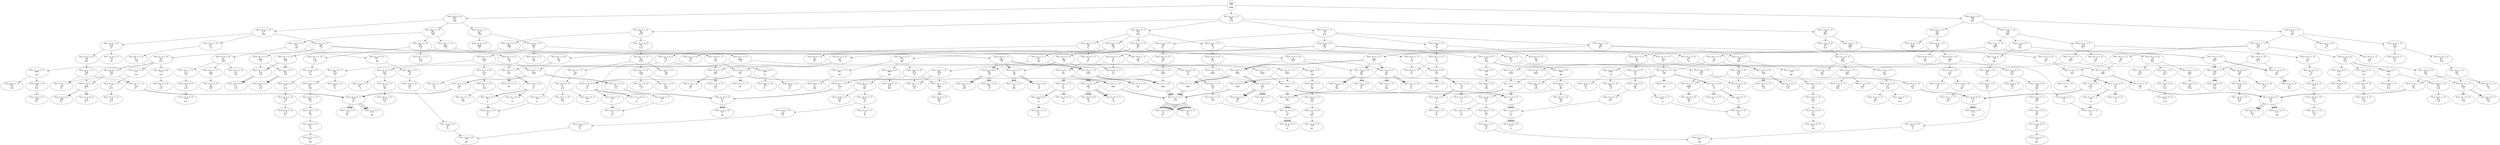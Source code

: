 digraph tree {
    "Root
BBB
___
WWW";
    "Move: ((2, 0), (1, 0))
BBB
W__
_WW";
    "Move: ((0, 1), (1, 1))
B_B
WB_
_WW";
    "Move: ((2, 2), (1, 2))
B_B
WBW
_W_";
    "Move: ((2, 2), (1, 1))
B_B
WW_
_W_";
    "Move: ((0, 0), (1, 1))
__B
WB_
_W_";
    "Move: ((1, 0), (0, 0))
W_B
_B_
_W_";
    "Move: ((0, 2), (1, 2))
W__
_BB
_W_";
    "Move: ((2, 1), (1, 2))
W__
_BW
___";
    "Move: ((1, 1), (2, 1))
W__
__W
_B_";
    "Move: ((1, 2), (0, 2))
W_W
___
_B_";
    "Move: ((0, 2), (1, 2))
B__
WWB
_W_";
    "Move: ((1, 1), (0, 1))
BW_
W_B
_W_";
    "Move: ((1, 2), (2, 2))
BW_
W__
_WB";
    "Move: ((2, 1), (1, 1))
BW_
WW_
__B";
    "Move: ((0, 0), (1, 1))
_W_
WB_
__B";
    "Move: ((1, 0), (0, 0))
WW_
_B_
__B";
    "Move: ((1, 1), (2, 1))
WW_
___
_BB";
    "Move: ((1, 2), (2, 1))
BW_
W__
_B_";
    "Move: ((1, 1), (0, 0))
W__
W_B
_W_";
    "Move: ((1, 2), (2, 2))
W__
W__
_WB";
    "Move: ((2, 1), (1, 1))
W__
WW_
__B";
    "Move: ((1, 2), (2, 1))
W__
W__
_B_";
    "Move: ((2, 1), (1, 2))
B__
WWW
___";
    "Move: ((0, 0), (1, 1))
___
WBW
___";
    "Move: ((1, 0), (0, 0))
W__
_BW
___";
    "Move: ((1, 1), (2, 1))
W__
__W
_B_";
    "Move: ((1, 2), (0, 2))
W_W
___
_B_";
    "Move: ((1, 2), (0, 2))
__W
WB_
___";
    "Move: ((1, 1), (2, 1))
__W
W__
_B_";
    "Move: ((1, 0), (0, 0))
W_W
___
_B_";
    "Move: ((0, 2), (1, 1))
B__
WB_
_W_";
    "Move: ((0, 1), (1, 0))
B_B
B__
_WW";
    "Move: ((2, 1), (1, 1))
B_B
BW_
__W";
    "Move: ((0, 0), (1, 1))
__B
BB_
__W";
    "Move: ((2, 2), (1, 2))
__B
BBW
___";
    "Move: ((1, 0), (2, 0))
__B
_BW
B__";
    "Move: ((1, 1), (2, 1))
__B
B_W
_B_";
    "Move: ((2, 2), (1, 1))
__B
BW_
___";
    "Move: ((0, 2), (1, 2))
___
BWB
___";
    "Move: ((1, 1), (0, 1))
_W_
B_B
___";
    "Move: ((1, 0), (2, 0))
_W_
__B
B__";
    "Move: ((1, 2), (2, 2))
_W_
B__
__B";
    "Move: ((0, 2), (1, 1))
___
BB_
___";
    "Move: ((1, 0), (2, 0))
__B
_W_
B__";
    "Move: ((1, 1), (0, 1))
_WB
___
B__";
    "Move: ((0, 2), (1, 2))
_W_
__B
B__";
    "Move: ((1, 1), (0, 2))
__W
___
B__";
    "Move: ((0, 2), (1, 2))
B__
BWB
__W";
    "Move: ((1, 1), (0, 1))
BW_
B_B
__W";
    "Move: ((1, 0), (2, 0))
BW_
__B
B_W";
    "Move: ((1, 1), (0, 0))
W__
B_B
__W";
    "Move: ((1, 0), (2, 0))
W__
__B
B_W";
    "Move: ((0, 2), (1, 1))
B__
BB_
__W";
    "Move: ((2, 2), (1, 2))
B__
BBW
___";
    "Move: ((1, 0), (2, 0))
B__
_BW
B__";
    "Move: ((1, 2), (0, 2))
B_W
_B_
B__";
    "Move: ((0, 0), (1, 0))
__W
BB_
B__";
    "Move: ((1, 1), (2, 1))
B_W
___
BB_";
    "Move: ((1, 1), (2, 1))
B__
B_W
_B_";
    "Move: ((1, 2), (0, 2))
B_W
B__
_B_";
    "Move: ((1, 0), (2, 0))
B_W
___
BB_";
    "Move: ((2, 2), (1, 1))
B__
BW_
___";
    "Move: ((0, 0), (1, 1))
___
BB_
___";
    "Move: ((1, 0), (2, 0))
B__
_W_
B__";
    "Move: ((1, 1), (0, 1))
BW_
___
B__";
    "Move: ((0, 0), (1, 0))
_W_
B__
B__";
    "Move: ((1, 1), (0, 0))
W__
___
B__";
    "Move: ((1, 0), (2, 0))
B_B
_W_
B_W";
    "Move: ((1, 1), (0, 1))
BWB
___
B_W";
    "Move: ((0, 0), (1, 0))
_WB
B__
B_W";
    "Move: ((2, 2), (1, 2))
_WB
B_W
B__";
    "Move: ((0, 2), (1, 2))
BW_
__B
B_W";
    "Move: ((1, 1), (0, 0))
W_B
___
B_W";
    "Move: ((0, 2), (1, 2))
W__
__B
B_W";
    "Move: ((1, 1), (0, 2))
B_W
___
B_W";
    "Move: ((0, 0), (1, 0))
__W
B__
B_W";
    "Move: ((2, 2), (1, 2))
__W
B_W
B__";
    "Move: ((2, 2), (1, 2))
B_B
_WW
B__";
    "Move: ((0, 0), (1, 0))
__B
BWW
B__";
    "Move: ((1, 1), (0, 1))
_WB
B_W
B__";
    "Move: ((1, 1), (0, 2))
__W
B_W
B__";
    "Move: ((0, 0), (1, 1))
__B
_BW
B__";
    "Move: ((0, 2), (1, 1))
B__
_BW
B__";
    "Move: ((1, 2), (0, 2))
B_W
_B_
B__";
    "Move: ((0, 0), (1, 0))
__W
BB_
B__";
    "Move: ((1, 1), (2, 1))
B_W
___
BB_";
    "Move: ((2, 1), (1, 0))
B_B
W__
__W";
    "Move: ((0, 2), (1, 2))
B__
W_B
__W";
    "Move: ((2, 2), (1, 2))
B_B
B_W
_W_";
    "Move: ((1, 0), (2, 0))
B_B
__W
BW_";
    "Move: ((2, 1), (1, 1))
B_B
_WW
B__";
    "Move: ((0, 0), (1, 0))
__B
BWW
B__";
    "Move: ((1, 1), (0, 1))
_WB
B_W
B__";
    "Move: ((1, 1), (0, 2))
__W
B_W
B__";
    "Move: ((0, 0), (1, 1))
__B
_BW
B__";
    "Move: ((0, 2), (1, 1))
B__
_BW
B__";
    "Move: ((1, 2), (0, 2))
B_W
_B_
B__";
    "Move: ((0, 0), (1, 0))
__W
BB_
B__";
    "Move: ((1, 1), (2, 1))
B_W
___
BB_";
    "Move: ((1, 0), (2, 1))
B_B
__W
_B_";
    "Move: ((0, 2), (1, 2))
BB_
W_B
_WW";
    "Move: ((1, 0), (0, 1))
BW_
__B
_WW";
    "Move: ((0, 0), (1, 0))
_W_
B_B
_WW";
    "Move: ((2, 1), (1, 1))
_W_
BWB
__W";
    "Move: ((1, 0), (2, 0))
_W_
_WB
B_W";
    "Move: ((2, 1), (1, 0))
_W_
W_B
__W";
    "Move: ((2, 1), (1, 2))
_W_
B_W
__W";
    "Move: ((1, 0), (2, 0))
_W_
__W
B_W";
    "Move: ((1, 2), (0, 2))
_WW
___
B_W";
    "Move: ((1, 2), (2, 1))
BW_
___
_BW";
    "Move: ((2, 2), (1, 2))
BW_
__W
_B_";
    "Move: ((0, 0), (1, 0))
_W_
B_W
_B_";
    "Move: ((1, 2), (0, 2))
_WW
B__
_B_";
    "Move: ((1, 0), (2, 0))
_WW
___
BB_";
    "Move: ((2, 1), (1, 1))
BB_
WWB
__W";
    "Move: ((0, 0), (1, 1))
_B_
WBB
__W";
    "Move: ((1, 0), (0, 0))
WB_
_BB
__W";
    "Move: ((1, 1), (2, 1))
WB_
__B
_BW";
    "Move: ((1, 1), (2, 2))
WB_
__B
__B";
    "Move: ((1, 0), (0, 1))
_W_
_BB
__W";
    "Move: ((1, 1), (2, 1))
_W_
__B
_BW";
    "Move: ((1, 1), (2, 2))
_W_
__B
__B";
    "Move: ((2, 2), (1, 1))
_B_
WWB
___";
    "Move: ((0, 1), (1, 0))
___
BWB
___";
    "Move: ((1, 1), (0, 1))
_W_
B_B
___";
    "Move: ((1, 0), (2, 0))
_W_
__B
B__";
    "Move: ((1, 2), (2, 2))
_W_
B__
__B";
    "Move: ((1, 2), (2, 2))
_B_
WW_
__B";
    "Move: ((1, 0), (0, 0))
WB_
_W_
__B";
    "Move: ((1, 0), (0, 1))
_W_
_W_
__B";
    "Move: ((0, 1), (1, 0))
B__
BWB
__W";
    "Move: ((1, 1), (0, 1))
BW_
B_B
__W";
    "Move: ((1, 0), (2, 0))
BW_
__B
B_W";
    "Move: ((1, 1), (0, 0))
W__
B_B
__W";
    "Move: ((1, 0), (2, 0))
W__
__B
B_W";
    "Move: ((2, 1), (1, 2))
BB_
W_W
__W";
    "Move: ((0, 1), (1, 1))
B__
WBW
__W";
    "Move: ((1, 2), (0, 2))
B_W
WB_
__W";
    "Move: ((1, 1), (2, 1))
B_W
W__
_BW";
    "Move: ((2, 2), (1, 2))
B_W
W_W
_B_";
    "Move: ((1, 1), (2, 2))
B_W
W__
__B";
    "Move: ((2, 2), (1, 1))
B__
WWW
___";
    "Move: ((0, 0), (1, 1))
___
WBW
___";
    "Move: ((1, 0), (0, 0))
W__
_BW
___";
    "Move: ((1, 1), (2, 1))
W__
__W
_B_";
    "Move: ((1, 2), (0, 2))
W_W
___
_B_";
    "Move: ((1, 2), (0, 2))
__W
WB_
___";
    "Move: ((1, 1), (2, 1))
__W
W__
_B_";
    "Move: ((1, 0), (0, 0))
W_W
___
_B_";
    "Move: ((0, 1), (1, 0))
B__
B_W
__W";
    "Move: ((1, 2), (0, 2))
B_W
B__
__W";
    "Move: ((1, 0), (2, 0))
B_W
___
B_W";
    "Move: ((2, 2), (1, 2))
B_W
__W
B__";
    "Move: ((0, 0), (1, 0))
__W
B_W
B__";
    "Move: ((0, 1), (1, 2))
B__
W_B
__W";
    "Move: ((2, 1), (1, 1))
BBB
_W_
W_W";
    "Move: ((0, 0), (1, 0))
_BB
BW_
W_W";
    "Move: ((1, 1), (0, 2))
_BW
B__
W_W";
    "Move: ((0, 1), (1, 1))
__W
BB_
W_W";
    "Move: ((2, 0), (1, 1))
__W
BW_
__W";
    "Move: ((1, 0), (2, 0))
__W
_W_
B_W";
    "Move: ((1, 1), (0, 1))
_WW
___
B_W";
    "Move: ((2, 2), (1, 2))
__W
_WW
B__";
    "Move: ((2, 2), (1, 2))
__W
BBW
W__";
    "Move: ((1, 1), (2, 1))
__W
B_W
WB_";
    "Move: ((1, 1), (2, 0))
__W
B_W
B__";
    "Move: ((2, 2), (1, 1))
__W
BW_
W__";
    "Move: ((2, 2), (1, 2))
_BB
BWW
W__";
    "Move: ((0, 1), (1, 2))
__B
BWB
W__";
    "Move: ((1, 1), (0, 1))
_WB
B_B
W__";
    "Move: ((1, 2), (2, 2))
_WB
B__
W_B";
    "Move: ((1, 1), (0, 2))
__W
B_B
W__";
    "Move: ((1, 2), (2, 2))
__W
B__
W_B";
    "Move: ((0, 2), (1, 1))
_B_
BBW
W__";
    "Move: ((1, 2), (0, 2))
_BW
BB_
W__";
    "Move: ((1, 1), (2, 1))
_BW
B__
WB_";
    "Move: ((1, 1), (2, 0))
_BW
B__
B__";
    "Move: ((1, 2), (0, 1))
_W_
BB_
W__";
    "Move: ((1, 1), (2, 1))
_W_
B__
WB_";
    "Move: ((1, 1), (2, 0))
_W_
B__
B__";
    "Move: ((2, 0), (1, 1))
_B_
BWW
___";
    "Move: ((0, 1), (1, 2))
___
BWB
___";
    "Move: ((1, 1), (0, 1))
_W_
B_B
___";
    "Move: ((1, 0), (2, 0))
_W_
__B
B__";
    "Move: ((1, 2), (2, 2))
_W_
B__
__B";
    "Move: ((1, 0), (2, 0))
_B_
_WW
B__";
    "Move: ((1, 2), (0, 2))
_BW
_W_
B__";
    "Move: ((1, 2), (0, 1))
_W_
_W_
B__";
    "Move: ((0, 0), (1, 1))
_BB
_B_
W_W";
    "Move: ((2, 0), (1, 0))
_BB
WB_
__W";
    "Move: ((0, 1), (1, 0))
__B
BB_
__W";
    "Move: ((2, 2), (1, 2))
__B
BBW
___";
    "Move: ((1, 0), (2, 0))
__B
_BW
B__";
    "Move: ((1, 1), (2, 1))
__B
B_W
_B_";
    "Move: ((2, 2), (1, 1))
__B
BW_
___";
    "Move: ((0, 2), (1, 2))
___
BWB
___";
    "Move: ((1, 1), (0, 1))
_W_
B_B
___";
    "Move: ((1, 0), (2, 0))
_W_
__B
B__";
    "Move: ((1, 2), (2, 2))
_W_
B__
__B";
    "Move: ((0, 2), (1, 1))
___
BB_
___";
    "Move: ((1, 0), (2, 0))
__B
_W_
B__";
    "Move: ((1, 1), (0, 1))
_WB
___
B__";
    "Move: ((0, 2), (1, 2))
_W_
__B
B__";
    "Move: ((1, 1), (0, 2))
__W
___
B__";
    "Move: ((0, 2), (1, 2))
_B_
WBB
__W";
    "Move: ((1, 0), (0, 0))
WB_
_BB
__W";
    "Move: ((1, 1), (2, 1))
WB_
__B
_BW";
    "Move: ((1, 1), (2, 2))
WB_
__B
__B";
    "Move: ((1, 0), (0, 1))
_W_
_BB
__W";
    "Move: ((1, 1), (2, 1))
_W_
__B
_BW";
    "Move: ((1, 1), (2, 2))
_W_
__B
__B";
    "Move: ((2, 2), (1, 1))
_B_
WWB
___";
    "Move: ((0, 1), (1, 0))
___
BWB
___";
    "Move: ((1, 1), (0, 1))
_W_
B_B
___";
    "Move: ((1, 0), (2, 0))
_W_
__B
B__";
    "Move: ((1, 2), (2, 2))
_W_
B__
__B";
    "Move: ((1, 2), (2, 2))
_B_
WW_
__B";
    "Move: ((1, 0), (0, 0))
WB_
_W_
__B";
    "Move: ((1, 0), (0, 1))
_W_
_W_
__B";
    "Move: ((1, 1), (2, 1))
_BB
W__
_BW";
    "Move: ((1, 0), (0, 0))
WBB
___
_BW";
    "Move: ((0, 1), (1, 1))
W_B
_B_
_BW";
    "Move: ((2, 2), (1, 2))
W_B
_BW
_B_";
    "Move: ((2, 2), (1, 1))
W_B
_W_
_B_";
    "Move: ((0, 2), (1, 2))
W__
_WB
_B_";
    "Move: ((1, 1), (0, 1))
WW_
__B
_B_";
    "Move: ((1, 2), (2, 2))
WW_
___
_BB";
    "Move: ((0, 2), (1, 1))
W__
_B_
_B_";
    "Move: ((0, 2), (1, 2))
WB_
__B
_BW";
    "Move: ((1, 0), (0, 1))
_WB
___
_BW";
    "Move: ((0, 2), (1, 2))
_W_
__B
_BW";
    "Move: ((2, 2), (1, 2))
_BB
W_W
_B_";
    "Move: ((0, 1), (1, 1))
__B
WBW
_B_";
    "Move: ((1, 0), (0, 0))
W_B
_BW
_B_";
    "Move: ((0, 1), (1, 0))
__B
B_W
_B_";
    "Move: ((0, 1), (1, 2))
__B
W_B
_B_";
    "Move: ((1, 0), (0, 0))
W_B
__B
_B_";
    "Move: ((1, 2), (2, 2))
W_B
___
_BB";
    "Move: ((1, 1), (2, 2))
_BB
W__
__B";
    "Move: ((1, 0), (0, 0))
WBB
___
__B";
    "Move: ((0, 1), (1, 1))
W_B
_B_
__B";
    "Move: ((0, 2), (1, 2))
WB_
__B
__B";
    "Move: ((1, 0), (0, 1))
_WB
___
__B";
    "Move: ((0, 2), (1, 2))
_W_
__B
__B";
    "Move: ((2, 0), (1, 1))
_BB
_W_
__W";
    "Move: ((0, 2), (1, 2))
_B_
_WB
__W";
    "Move: ((0, 2), (1, 1))
_B_
_B_
__W";
    "Move: ((2, 2), (1, 2))
_B_
_BW
___";
    "Move: ((0, 1), (1, 2))
___
_BB
___";
    "Move: ((1, 1), (2, 1))
_B_
__W
_B_";
    "Move: ((1, 2), (0, 2))
_BW
___
_B_";
    "Move: ((0, 1), (1, 1))
__W
_B_
_B_";
    "Move: ((1, 2), (0, 1))
_W_
___
_B_";
    "Move: ((2, 2), (1, 1))
_B_
_W_
___";
    "Move: ((2, 2), (1, 2))
_BB
_BW
W__";
    "Move: ((0, 1), (1, 2))
__B
_BB
W__";
    "Move: ((2, 0), (1, 0))
__B
WBB
___";
    "Move: ((1, 1), (2, 1))
__B
W_B
_B_";
    "Move: ((1, 0), (0, 0))
W_B
__B
_B_";
    "Move: ((1, 2), (2, 2))
W_B
___
_BB";
    "Move: ((1, 2), (2, 2))
__B
WB_
__B";
    "Move: ((1, 0), (0, 0))
W_B
_B_
__B";
    "Move: ((0, 2), (1, 2))
W__
_BB
__B";
    "Move: ((1, 1), (2, 1))
W_B
___
_BB";
    "Move: ((2, 0), (1, 1))
__B
_WB
___";
    "Move: ((0, 2), (1, 1))
___
_BB
___";
    "Move: ((1, 2), (2, 2))
__B
_W_
__B";
    "Move: ((1, 1), (0, 1))
_WB
___
__B";
    "Move: ((0, 2), (1, 2))
_W_
__B
__B";
    "Move: ((1, 1), (0, 2))
__W
___
__B";
    "Move: ((1, 1), (2, 1))
_BB
__W
WB_";
    "Move: ((1, 2), (0, 1))
_WB
___
WB_";
    "Move: ((0, 2), (1, 2))
_W_
__B
WB_";
    "Move: ((2, 0), (1, 0))
_W_
W_B
_B_";
    "Move: ((1, 2), (2, 2))
_W_
W__
_BB";
    "Move: ((1, 0), (0, 0))
WW_
___
_BB";
    "Move: ((2, 0), (1, 0))
_BB
W_W
_B_";
    "Move: ((0, 1), (1, 1))
__B
WBW
_B_";
    "Move: ((1, 0), (0, 0))
W_B
_BW
_B_";
    "Move: ((0, 1), (1, 0))
__B
B_W
_B_";
    "Move: ((0, 1), (1, 2))
__B
W_B
_B_";
    "Move: ((1, 0), (0, 0))
W_B
__B
_B_";
    "Move: ((1, 2), (2, 2))
W_B
___
_BB";
    "Move: ((1, 1), (2, 0))
_BB
__W
B__";
    "Move: ((1, 2), (0, 1))
_WB
___
B__";
    "Move: ((0, 2), (1, 2))
_W_
__B
B__";
    "Move: ((2, 2), (1, 1))
_BB
_W_
W__";
    "Move: ((0, 2), (1, 2))
_B_
_WB
W__";
    "Move: ((2, 0), (1, 0))
_B_
WWB
___";
    "Move: ((0, 1), (1, 0))
___
BWB
___";
    "Move: ((1, 1), (0, 1))
_W_
B_B
___";
    "Move: ((1, 0), (2, 0))
_W_
__B
B__";
    "Move: ((1, 2), (2, 2))
_W_
B__
__B";
    "Move: ((1, 2), (2, 2))
_B_
WW_
__B";
    "Move: ((1, 0), (0, 0))
WB_
_W_
__B";
    "Move: ((1, 0), (0, 1))
_W_
_W_
__B";
    "Move: ((0, 2), (1, 1))
_B_
_B_
W__";
    "Move: ((2, 0), (1, 0))
_B_
WB_
___";
    "Move: ((0, 1), (1, 0))
___
BB_
___";
    "Move: ((1, 1), (2, 1))
_B_
W__
_B_";
    "Move: ((1, 0), (0, 0))
WB_
___
_B_";
    "Move: ((0, 1), (1, 1))
W__
_B_
_B_";
    "Move: ((1, 0), (0, 1))
_W_
___
_B_";
    "Move: ((2, 0), (1, 1))
_B_
_W_
___";
    "Move: ((0, 2), (1, 2))
BB_
_WB
W_W";
    "Move: ((1, 1), (0, 0))
WB_
__B
W_W";
    "Move: ((0, 1), (1, 1))
W__
_BB
W_W";
    "Move: ((2, 0), (1, 0))
W__
WBB
__W";
    "Move: ((1, 1), (2, 1))
W__
W_B
_BW";
    "Move: ((1, 1), (2, 2))
W__
W_B
__B";
    "Move: ((2, 0), (1, 1))
W__
_WB
__W";
    "Move: ((2, 2), (1, 1))
W__
_WB
W__";
    "Move: ((1, 2), (2, 2))
W__
_W_
W_B";
    "Move: ((1, 1), (0, 1))
WW_
___
W_B";
    "Move: ((2, 0), (1, 0))
W__
WW_
__B";
    "Move: ((2, 0), (1, 0))
BB_
WWB
__W";
    "Move: ((0, 0), (1, 1))
_B_
WBB
__W";
    "Move: ((1, 0), (0, 0))
WB_
_BB
__W";
    "Move: ((1, 1), (2, 1))
WB_
__B
_BW";
    "Move: ((1, 1), (2, 2))
WB_
__B
__B";
    "Move: ((1, 0), (0, 1))
_W_
_BB
__W";
    "Move: ((1, 1), (2, 1))
_W_
__B
_BW";
    "Move: ((1, 1), (2, 2))
_W_
__B
__B";
    "Move: ((2, 2), (1, 1))
_B_
WWB
___";
    "Move: ((0, 1), (1, 0))
___
BWB
___";
    "Move: ((1, 1), (0, 1))
_W_
B_B
___";
    "Move: ((1, 0), (2, 0))
_W_
__B
B__";
    "Move: ((1, 2), (2, 2))
_W_
B__
__B";
    "Move: ((1, 2), (2, 2))
_B_
WW_
__B";
    "Move: ((1, 0), (0, 0))
WB_
_W_
__B";
    "Move: ((1, 0), (0, 1))
_W_
_W_
__B";
    "Move: ((0, 1), (1, 0))
B__
BWB
__W";
    "Move: ((1, 1), (0, 1))
BW_
B_B
__W";
    "Move: ((1, 0), (2, 0))
BW_
__B
B_W";
    "Move: ((1, 1), (0, 0))
W__
B_B
__W";
    "Move: ((1, 0), (2, 0))
W__
__B
B_W";
    "Move: ((0, 2), (1, 1))
BB_
_B_
W_W";
    "Move: ((2, 0), (1, 0))
BB_
WB_
__W";
    "Move: ((0, 1), (1, 0))
B__
BB_
__W";
    "Move: ((2, 2), (1, 2))
B__
BBW
___";
    "Move: ((1, 0), (2, 0))
B__
_BW
B__";
    "Move: ((1, 2), (0, 2))
B_W
_B_
B__";
    "Move: ((0, 0), (1, 0))
__W
BB_
B__";
    "Move: ((1, 1), (2, 1))
B_W
___
BB_";
    "Move: ((1, 1), (2, 1))
B__
B_W
_B_";
    "Move: ((1, 2), (0, 2))
B_W
B__
_B_";
    "Move: ((1, 0), (2, 0))
B_W
___
BB_";
    "Move: ((2, 2), (1, 1))
B__
BW_
___";
    "Move: ((0, 0), (1, 1))
___
BB_
___";
    "Move: ((1, 0), (2, 0))
B__
_W_
B__";
    "Move: ((1, 1), (0, 1))
BW_
___
B__";
    "Move: ((0, 0), (1, 0))
_W_
B__
B__";
    "Move: ((1, 1), (0, 0))
W__
___
B__";
    "Move: ((1, 1), (2, 1))
BB_
W__
_BW";
    "Move: ((1, 0), (0, 1))
BW_
___
_BW";
    "Move: ((0, 0), (1, 0))
_W_
B__
_BW";
    "Move: ((2, 2), (1, 2))
_W_
B_W
_B_";
    "Move: ((1, 0), (2, 0))
_W_
__W
BB_";
    "Move: ((1, 2), (0, 2))
_WW
___
BB_";
    "Move: ((2, 2), (1, 2))
BB_
W_W
_B_";
    "Move: ((0, 1), (1, 1))
B__
WBW
_B_";
    "Move: ((1, 2), (0, 2))
B_W
WB_
_B_";
    "Move: ((0, 1), (1, 0))
B__
B_W
_B_";
    "Move: ((1, 2), (0, 2))
B_W
B__
_B_";
    "Move: ((1, 0), (2, 0))
B_W
___
BB_";
    "Move: ((0, 1), (1, 2))
B__
W_B
_B_";
    "Move: ((1, 1), (2, 2))
BB_
W__
__B";
    "Move: ((1, 0), (0, 1))
BW_
___
__B";
    "Move: ((0, 0), (1, 0))
_W_
B__
__B";
    "Move: ((2, 0), (1, 1))
BB_
_W_
__W";
    "Move: ((0, 0), (1, 0))
_B_
BW_
__W";
    "Move: ((2, 2), (1, 2))
_B_
BWW
___";
    "Move: ((0, 1), (1, 2))
___
BWB
___";
    "Move: ((1, 1), (0, 1))
_W_
B_B
___";
    "Move: ((1, 0), (2, 0))
_W_
__B
B__";
    "Move: ((1, 2), (2, 2))
_W_
B__
__B";
    "Move: ((1, 0), (2, 0))
_B_
_WW
B__";
    "Move: ((1, 2), (0, 2))
_BW
_W_
B__";
    "Move: ((1, 2), (0, 1))
_W_
_W_
B__";
    "Move: ((0, 0), (1, 1))
_B_
_B_
__W";
    "Move: ((2, 2), (1, 2))
_B_
_BW
___";
    "Move: ((0, 1), (1, 2))
___
_BB
___";
    "Move: ((1, 1), (2, 1))
_B_
__W
_B_";
    "Move: ((1, 2), (0, 2))
_BW
___
_B_";
    "Move: ((0, 1), (1, 1))
__W
_B_
_B_";
    "Move: ((1, 2), (0, 1))
_W_
___
_B_";
    "Move: ((2, 2), (1, 1))
_B_
_W_
___";
    "Move: ((2, 2), (1, 2))
BB_
_BW
W__";
    "Move: ((0, 0), (1, 0))
_B_
BBW
W__";
    "Move: ((1, 2), (0, 2))
_BW
BB_
W__";
    "Move: ((1, 1), (2, 1))
_BW
B__
WB_";
    "Move: ((1, 1), (2, 0))
_BW
B__
B__";
    "Move: ((1, 2), (0, 1))
_W_
BB_
W__";
    "Move: ((1, 1), (2, 1))
_W_
B__
WB_";
    "Move: ((1, 1), (2, 0))
_W_
B__
B__";
    "Move: ((2, 0), (1, 1))
_B_
BWW
___";
    "Move: ((0, 1), (1, 2))
___
BWB
___";
    "Move: ((1, 1), (0, 1))
_W_
B_B
___";
    "Move: ((1, 0), (2, 0))
_W_
__B
B__";
    "Move: ((1, 2), (2, 2))
_W_
B__
__B";
    "Move: ((1, 0), (2, 0))
_B_
_WW
B__";
    "Move: ((1, 2), (0, 2))
_BW
_W_
B__";
    "Move: ((1, 2), (0, 1))
_W_
_W_
B__";
    "Move: ((0, 1), (1, 2))
B__
_BB
W__";
    "Move: ((2, 0), (1, 0))
B__
WBB
___";
    "Move: ((1, 1), (2, 1))
B__
W_B
_B_";
    "Move: ((1, 2), (2, 2))
B__
WB_
__B";
    "Move: ((2, 0), (1, 1))
B__
_WB
___";
    "Move: ((0, 0), (1, 0))
___
BWB
___";
    "Move: ((1, 1), (0, 1))
_W_
B_B
___";
    "Move: ((1, 0), (2, 0))
_W_
__B
B__";
    "Move: ((1, 2), (2, 2))
_W_
B__
__B";
    "Move: ((0, 0), (1, 1))
___
_BB
___";
    "Move: ((1, 2), (2, 2))
B__
_W_
__B";
    "Move: ((1, 1), (0, 1))
BW_
___
__B";
    "Move: ((0, 0), (1, 0))
_W_
B__
__B";
    "Move: ((1, 1), (0, 0))
W__
___
__B";
    "Move: ((1, 1), (2, 1))
BB_
__W
WB_";
    "Move: ((1, 2), (0, 2))
BBW
___
WB_";
    "Move: ((0, 0), (1, 0))
_BW
B__
WB_";
    "Move: ((0, 1), (1, 1))
B_W
_B_
WB_";
    "Move: ((2, 0), (1, 0))
B_W
WB_
_B_";
    "Move: ((2, 0), (1, 1))
B_W
_W_
_B_";
    "Move: ((0, 0), (1, 0))
__W
BW_
_B_";
    "Move: ((1, 1), (0, 1))
_WW
B__
_B_";
    "Move: ((1, 0), (2, 0))
_WW
___
BB_";
    "Move: ((0, 0), (1, 1))
__W
_B_
_B_";
    "Move: ((1, 2), (0, 1))
BW_
___
WB_";
    "Move: ((0, 0), (1, 0))
_W_
B__
WB_";
    "Move: ((2, 0), (1, 0))
BB_
W_W
_B_";
    "Move: ((0, 1), (1, 1))
B__
WBW
_B_";
    "Move: ((1, 2), (0, 2))
B_W
WB_
_B_";
    "Move: ((0, 1), (1, 0))
B__
B_W
_B_";
    "Move: ((1, 2), (0, 2))
B_W
B__
_B_";
    "Move: ((1, 0), (2, 0))
B_W
___
BB_";
    "Move: ((0, 1), (1, 2))
B__
W_B
_B_";
    "Move: ((1, 1), (2, 0))
BB_
__W
B__";
    "Move: ((1, 2), (0, 2))
BBW
___
B__";
    "Move: ((0, 0), (1, 0))
_BW
B__
B__";
    "Move: ((0, 1), (1, 1))
B_W
_B_
B__";
    "Move: ((1, 2), (0, 1))
BW_
___
B__";
    "Move: ((0, 0), (1, 0))
_W_
B__
B__";
    "Move: ((2, 2), (1, 1))
BB_
_W_
W__";
    "Move: ((0, 0), (1, 0))
_B_
BW_
W__";
    "Move: ((0, 0), (1, 1))
_B_
_B_
W__";
    "Move: ((2, 0), (1, 0))
_B_
WB_
___";
    "Move: ((0, 1), (1, 0))
___
BB_
___";
    "Move: ((1, 1), (2, 1))
_B_
W__
_B_";
    "Move: ((1, 0), (0, 0))
WB_
___
_B_";
    "Move: ((0, 1), (1, 1))
W__
_B_
_B_";
    "Move: ((1, 0), (0, 1))
_W_
___
_B_";
    "Move: ((2, 0), (1, 1))
_B_
_W_
___";
    "Move: ((2, 2), (1, 2))
BBB
__W
WW_";
    "Move: ((0, 0), (1, 0))
_BB
B_W
WW_";
    "Move: ((1, 2), (0, 1))
_WB
B__
WW_";
    "Move: ((0, 2), (1, 2))
_W_
B_B
WW_";
    "Move: ((2, 1), (1, 1))
_W_
BWB
W__";
    "Move: ((1, 2), (2, 2))
_W_
BW_
W_B";
    "Move: ((2, 1), (1, 0))
_W_
W_B
W__";
    "Move: ((1, 2), (2, 2))
_W_
W__
W_B";
    "Move: ((1, 0), (0, 0))
WW_
___
W_B";
    "Move: ((2, 1), (1, 2))
_W_
B_W
W__";
    "Move: ((1, 0), (2, 1))
_WB
___
WB_";
    "Move: ((2, 0), (1, 0))
_WB
W__
_B_";
    "Move: ((0, 2), (1, 2))
_W_
W_B
_B_";
    "Move: ((1, 0), (0, 0))
WW_
__B
_B_";
    "Move: ((1, 2), (2, 2))
WW_
___
_BB";
    "Move: ((2, 1), (1, 1))
_BB
BWW
W__";
    "Move: ((0, 1), (1, 2))
__B
BWB
W__";
    "Move: ((1, 1), (0, 1))
_WB
B_B
W__";
    "Move: ((1, 2), (2, 2))
_WB
B__
W_B";
    "Move: ((1, 1), (0, 2))
__W
B_B
W__";
    "Move: ((1, 2), (2, 2))
__W
B__
W_B";
    "Move: ((0, 2), (1, 1))
_B_
BBW
W__";
    "Move: ((1, 2), (0, 2))
_BW
BB_
W__";
    "Move: ((1, 1), (2, 1))
_BW
B__
WB_";
    "Move: ((1, 1), (2, 0))
_BW
B__
B__";
    "Move: ((1, 2), (0, 1))
_W_
BB_
W__";
    "Move: ((1, 1), (2, 1))
_W_
B__
WB_";
    "Move: ((1, 1), (2, 0))
_W_
B__
B__";
    "Move: ((2, 0), (1, 1))
_B_
BWW
___";
    "Move: ((0, 1), (1, 2))
___
BWB
___";
    "Move: ((1, 1), (0, 1))
_W_
B_B
___";
    "Move: ((1, 0), (2, 0))
_W_
__B
B__";
    "Move: ((1, 2), (2, 2))
_W_
B__
__B";
    "Move: ((1, 0), (2, 0))
_B_
_WW
B__";
    "Move: ((1, 2), (0, 2))
_BW
_W_
B__";
    "Move: ((1, 2), (0, 1))
_W_
_W_
B__";
    "Move: ((2, 1), (1, 0))
_BB
W_W
W__";
    "Move: ((0, 1), (1, 1))
__B
WBW
W__";
    "Move: ((1, 0), (0, 0))
W_B
_BW
W__";
    "Move: ((1, 1), (2, 1))
W_B
__W
WB_";
    "Move: ((2, 0), (1, 0))
W_B
W_W
_B_";
    "Move: ((1, 1), (2, 0))
W_B
__W
B__";
    "Move: ((2, 0), (1, 1))
__B
WWW
___";
    "Move: ((0, 2), (1, 1))
___
WBW
___";
    "Move: ((1, 0), (0, 0))
W__
_BW
___";
    "Move: ((1, 1), (2, 1))
W__
__W
_B_";
    "Move: ((1, 2), (0, 2))
W_W
___
_B_";
    "Move: ((1, 2), (0, 2))
__W
WB_
___";
    "Move: ((1, 1), (2, 1))
__W
W__
_B_";
    "Move: ((1, 0), (0, 0))
W_W
___
_B_";
    "Move: ((0, 1), (1, 0))
__B
B_W
W__";
    "Move: ((0, 1), (1, 2))
__B
W_B
W__";
    "Move: ((1, 0), (0, 0))
W_B
__B
W__";
    "Move: ((1, 2), (2, 2))
W_B
___
W_B";
    "Move: ((2, 0), (1, 0))
W_B
W__
__B";
    "Move: ((0, 2), (1, 2))
W__
W_B
__B";
    "Move: ((0, 1), (1, 1))
B_B
_BW
WW_";
    "Move: ((2, 0), (1, 0))
B_B
WBW
_W_";
    "Move: ((2, 0), (1, 1))
B_B
_WW
_W_";
    "Move: ((0, 0), (1, 0))
__B
BWW
_W_";
    "Move: ((1, 1), (0, 1))
_WB
B_W
_W_";
    "Move: ((1, 0), (2, 0))
_WB
__W
BW_";
    "Move: ((2, 1), (1, 1))
_WB
_WW
B__";
    "Move: ((0, 2), (1, 1))
_W_
_BW
B__";
    "Move: ((1, 2), (0, 2))
_WW
_B_
B__";
    "Move: ((1, 1), (2, 1))
_WW
___
BB_";
    "Move: ((1, 0), (2, 1))
_WB
__W
_B_";
    "Move: ((1, 1), (0, 2))
__W
B_W
_W_";
    "Move: ((1, 0), (2, 0))
__W
__W
BW_";
    "Move: ((2, 1), (1, 1))
__W
_WW
B__";
    "Move: ((1, 0), (2, 1))
__W
__W
_B_";
    "Move: ((2, 1), (1, 0))
__B
WWW
___";
    "Move: ((0, 2), (1, 1))
___
WBW
___";
    "Move: ((1, 0), (0, 0))
W__
_BW
___";
    "Move: ((1, 1), (2, 1))
W__
__W
_B_";
    "Move: ((1, 2), (0, 2))
W_W
___
_B_";
    "Move: ((1, 2), (0, 2))
__W
WB_
___";
    "Move: ((1, 1), (2, 1))
__W
W__
_B_";
    "Move: ((1, 0), (0, 0))
W_W
___
_B_";
    "Move: ((0, 0), (1, 1))
__B
_BW
_W_";
    "Move: ((0, 2), (1, 1))
B__
_BW
_W_";
    "Move: ((1, 2), (0, 2))
B_W
_B_
_W_";
    "Move: ((0, 0), (1, 0))
__W
BB_
_W_";
    "Move: ((2, 1), (1, 0))
__W
WB_
___";
    "Move: ((1, 1), (2, 1))
__W
W__
_B_";
    "Move: ((1, 0), (0, 0))
W_W
___
_B_";
    "Move: ((0, 1), (1, 2))
B_B
__B
WW_";
    "Move: ((2, 0), (1, 0))
B_B
W_B
_W_";
    "Move: ((1, 2), (2, 2))
B_B
W__
_WB";
    "Move: ((2, 1), (1, 1))
B_B
WW_
__B";
    "Move: ((0, 0), (1, 1))
__B
WB_
__B";
    "Move: ((1, 0), (0, 0))
W_B
_B_
__B";
    "Move: ((0, 2), (1, 2))
W__
_BB
__B";
    "Move: ((1, 1), (2, 1))
W_B
___
_BB";
    "Move: ((0, 2), (1, 2))
B__
WWB
__B";
    "Move: ((1, 1), (0, 1))
BW_
W_B
__B";
    "Move: ((1, 1), (0, 0))
W__
W_B
__B";
    "Move: ((0, 2), (1, 1))
B__
WB_
__B";
    "Move: ((1, 2), (2, 1))
B_B
W__
_B_";
    "Move: ((2, 1), (1, 1))
B_B
_WB
W__";
    "Move: ((0, 0), (1, 0))
__B
BWB
W__";
    "Move: ((1, 1), (0, 1))
_WB
B_B
W__";
    "Move: ((1, 2), (2, 2))
_WB
B__
W_B";
    "Move: ((1, 1), (0, 2))
__W
B_B
W__";
    "Move: ((1, 2), (2, 2))
__W
B__
W_B";
    "Move: ((0, 0), (1, 1))
__B
_BB
W__";
    "Move: ((2, 0), (1, 0))
__B
WBB
___";
    "Move: ((1, 1), (2, 1))
__B
W_B
_B_";
    "Move: ((1, 0), (0, 0))
W_B
__B
_B_";
    "Move: ((1, 2), (2, 2))
W_B
___
_BB";
    "Move: ((1, 2), (2, 2))
__B
WB_
__B";
    "Move: ((1, 0), (0, 0))
W_B
_B_
__B";
    "Move: ((0, 2), (1, 2))
W__
_BB
__B";
    "Move: ((1, 1), (2, 1))
W_B
___
_BB";
    "Move: ((2, 0), (1, 1))
__B
_WB
___";
    "Move: ((0, 2), (1, 1))
___
_BB
___";
    "Move: ((1, 2), (2, 2))
__B
_W_
__B";
    "Move: ((1, 1), (0, 1))
_WB
___
__B";
    "Move: ((0, 2), (1, 2))
_W_
__B
__B";
    "Move: ((1, 1), (0, 2))
__W
___
__B";
    "Move: ((0, 2), (1, 1))
B__
_BB
W__";
    "Move: ((2, 0), (1, 0))
B__
WBB
___";
    "Move: ((1, 1), (2, 1))
B__
W_B
_B_";
    "Move: ((1, 2), (2, 2))
B__
WB_
__B";
    "Move: ((2, 0), (1, 1))
B__
_WB
___";
    "Move: ((0, 0), (1, 0))
___
BWB
___";
    "Move: ((1, 1), (0, 1))
_W_
B_B
___";
    "Move: ((1, 0), (2, 0))
_W_
__B
B__";
    "Move: ((1, 2), (2, 2))
_W_
B__
__B";
    "Move: ((0, 0), (1, 1))
___
_BB
___";
    "Move: ((1, 2), (2, 2))
B__
_W_
__B";
    "Move: ((1, 1), (0, 1))
BW_
___
__B";
    "Move: ((0, 0), (1, 0))
_W_
B__
__B";
    "Move: ((1, 1), (0, 0))
W__
___
__B";
    "Move: ((1, 2), (2, 2))
B_B
_W_
W_B";
    "Move: ((1, 1), (0, 1))
BWB
___
W_B";
    "Move: ((0, 0), (1, 0))
_WB
B__
W_B";
    "Move: ((0, 2), (1, 2))
BW_
__B
W_B";
    "Move: ((2, 0), (1, 0))
BW_
W_B
__B";
    "Move: ((1, 1), (0, 0))
W_B
___
W_B";
    "Move: ((0, 2), (1, 2))
W__
__B
W_B";
    "Move: ((2, 0), (1, 0))
W__
W_B
__B";
    "Move: ((1, 1), (0, 2))
B_W
___
W_B";
    "Move: ((0, 0), (1, 0))
__W
B__
W_B";
    "Move: ((2, 0), (1, 0))
B_B
WW_
__B";
    "Move: ((0, 0), (1, 1))
__B
WB_
__B";
    "Move: ((1, 0), (0, 0))
W_B
_B_
__B";
    "Move: ((0, 2), (1, 2))
W__
_BB
__B";
    "Move: ((1, 1), (2, 1))
W_B
___
_BB";
    "Move: ((0, 2), (1, 2))
B__
WWB
__B";
    "Move: ((1, 1), (0, 1))
BW_
W_B
__B";
    "Move: ((1, 1), (0, 0))
W__
W_B
__B";
    "Move: ((0, 2), (1, 1))
B__
WB_
__B";
    "Move: ((2, 1), (1, 2))
B_B
__W
W__";
    "Move: ((0, 0), (1, 0))
__B
B_W
W__";
    "Root
BBB
___
WWW" -> "Move: ((2, 0), (1, 0))
BBB
W__
_WW";
    "Root
BBB
___
WWW" -> "Move: ((2, 1), (1, 1))
BBB
_W_
W_W";
    "Root
BBB
___
WWW" -> "Move: ((2, 2), (1, 2))
BBB
__W
WW_";
    "Move: ((2, 0), (1, 0))
BBB
W__
_WW" -> "Move: ((0, 1), (1, 1))
B_B
WB_
_WW";
    "Move: ((2, 0), (1, 0))
BBB
W__
_WW" -> "Move: ((0, 1), (1, 0))
B_B
B__
_WW";
    "Move: ((2, 0), (1, 0))
BBB
W__
_WW" -> "Move: ((0, 2), (1, 2))
BB_
W_B
_WW";
    "Move: ((0, 1), (1, 1))
B_B
WB_
_WW" -> "Move: ((2, 2), (1, 2))
B_B
WBW
_W_";
    "Move: ((0, 1), (1, 1))
B_B
WB_
_WW" -> "Move: ((2, 2), (1, 1))
B_B
WW_
_W_";
    "Move: ((2, 2), (1, 1))
B_B
WW_
_W_" -> "Move: ((0, 0), (1, 1))
__B
WB_
_W_";
    "Move: ((2, 2), (1, 1))
B_B
WW_
_W_" -> "Move: ((0, 2), (1, 2))
B__
WWB
_W_";
    "Move: ((2, 2), (1, 1))
B_B
WW_
_W_" -> "Move: ((0, 2), (1, 1))
B__
WB_
_W_";
    "Move: ((0, 0), (1, 1))
__B
WB_
_W_" -> "Move: ((1, 0), (0, 0))
W_B
_B_
_W_";
    "Move: ((1, 0), (0, 0))
W_B
_B_
_W_" -> "Move: ((0, 2), (1, 2))
W__
_BB
_W_";
    "Move: ((0, 2), (1, 2))
W__
_BB
_W_" -> "Move: ((2, 1), (1, 2))
W__
_BW
___";
    "Move: ((2, 1), (1, 2))
W__
_BW
___" -> "Move: ((1, 1), (2, 1))
W__
__W
_B_";
    "Move: ((1, 1), (2, 1))
W__
__W
_B_" -> "Move: ((1, 2), (0, 2))
W_W
___
_B_";
    "Move: ((0, 2), (1, 2))
B__
WWB
_W_" -> "Move: ((1, 1), (0, 1))
BW_
W_B
_W_";
    "Move: ((0, 2), (1, 2))
B__
WWB
_W_" -> "Move: ((1, 1), (0, 0))
W__
W_B
_W_";
    "Move: ((0, 2), (1, 2))
B__
WWB
_W_" -> "Move: ((2, 1), (1, 2))
B__
WWW
___";
    "Move: ((1, 1), (0, 1))
BW_
W_B
_W_" -> "Move: ((1, 2), (2, 2))
BW_
W__
_WB";
    "Move: ((1, 1), (0, 1))
BW_
W_B
_W_" -> "Move: ((1, 2), (2, 1))
BW_
W__
_B_";
    "Move: ((1, 2), (2, 2))
BW_
W__
_WB" -> "Move: ((2, 1), (1, 1))
BW_
WW_
__B";
    "Move: ((2, 1), (1, 1))
BW_
WW_
__B" -> "Move: ((0, 0), (1, 1))
_W_
WB_
__B";
    "Move: ((0, 0), (1, 1))
_W_
WB_
__B" -> "Move: ((1, 0), (0, 0))
WW_
_B_
__B";
    "Move: ((1, 0), (0, 0))
WW_
_B_
__B" -> "Move: ((1, 1), (2, 1))
WW_
___
_BB";
    "Move: ((1, 1), (0, 0))
W__
W_B
_W_" -> "Move: ((1, 2), (2, 2))
W__
W__
_WB";
    "Move: ((1, 1), (0, 0))
W__
W_B
_W_" -> "Move: ((1, 2), (2, 1))
W__
W__
_B_";
    "Move: ((1, 2), (2, 2))
W__
W__
_WB" -> "Move: ((2, 1), (1, 1))
W__
WW_
__B";
    "Move: ((2, 1), (1, 2))
B__
WWW
___" -> "Move: ((0, 0), (1, 1))
___
WBW
___";
    "Move: ((0, 0), (1, 1))
___
WBW
___" -> "Move: ((1, 0), (0, 0))
W__
_BW
___";
    "Move: ((0, 0), (1, 1))
___
WBW
___" -> "Move: ((1, 2), (0, 2))
__W
WB_
___";
    "Move: ((1, 0), (0, 0))
W__
_BW
___" -> "Move: ((1, 1), (2, 1))
W__
__W
_B_";
    "Move: ((1, 1), (2, 1))
W__
__W
_B_" -> "Move: ((1, 2), (0, 2))
W_W
___
_B_";
    "Move: ((1, 2), (0, 2))
__W
WB_
___" -> "Move: ((1, 1), (2, 1))
__W
W__
_B_";
    "Move: ((1, 1), (2, 1))
__W
W__
_B_" -> "Move: ((1, 0), (0, 0))
W_W
___
_B_";
    "Move: ((0, 1), (1, 0))
B_B
B__
_WW" -> "Move: ((2, 1), (1, 1))
B_B
BW_
__W";
    "Move: ((0, 1), (1, 0))
B_B
B__
_WW" -> "Move: ((2, 1), (1, 0))
B_B
W__
__W";
    "Move: ((0, 1), (1, 0))
B_B
B__
_WW" -> "Move: ((2, 2), (1, 2))
B_B
B_W
_W_";
    "Move: ((2, 1), (1, 1))
B_B
BW_
__W" -> "Move: ((0, 0), (1, 1))
__B
BB_
__W";
    "Move: ((2, 1), (1, 1))
B_B
BW_
__W" -> "Move: ((0, 2), (1, 2))
B__
BWB
__W";
    "Move: ((2, 1), (1, 1))
B_B
BW_
__W" -> "Move: ((0, 2), (1, 1))
B__
BB_
__W";
    "Move: ((2, 1), (1, 1))
B_B
BW_
__W" -> "Move: ((1, 0), (2, 0))
B_B
_W_
B_W";
    "Move: ((0, 0), (1, 1))
__B
BB_
__W" -> "Move: ((2, 2), (1, 2))
__B
BBW
___";
    "Move: ((0, 0), (1, 1))
__B
BB_
__W" -> "Move: ((2, 2), (1, 1))
__B
BW_
___";
    "Move: ((2, 2), (1, 2))
__B
BBW
___" -> "Move: ((1, 0), (2, 0))
__B
_BW
B__";
    "Move: ((2, 2), (1, 2))
__B
BBW
___" -> "Move: ((1, 1), (2, 1))
__B
B_W
_B_";
    "Move: ((2, 2), (1, 1))
__B
BW_
___" -> "Move: ((0, 2), (1, 2))
___
BWB
___";
    "Move: ((2, 2), (1, 1))
__B
BW_
___" -> "Move: ((0, 2), (1, 1))
___
BB_
___";
    "Move: ((2, 2), (1, 1))
__B
BW_
___" -> "Move: ((1, 0), (2, 0))
__B
_W_
B__";
    "Move: ((0, 2), (1, 2))
___
BWB
___" -> "Move: ((1, 1), (0, 1))
_W_
B_B
___";
    "Move: ((1, 1), (0, 1))
_W_
B_B
___" -> "Move: ((1, 0), (2, 0))
_W_
__B
B__";
    "Move: ((1, 1), (0, 1))
_W_
B_B
___" -> "Move: ((1, 2), (2, 2))
_W_
B__
__B";
    "Move: ((1, 0), (2, 0))
__B
_W_
B__" -> "Move: ((1, 1), (0, 1))
_WB
___
B__";
    "Move: ((1, 0), (2, 0))
__B
_W_
B__" -> "Move: ((1, 1), (0, 2))
__W
___
B__";
    "Move: ((1, 1), (0, 1))
_WB
___
B__" -> "Move: ((0, 2), (1, 2))
_W_
__B
B__";
    "Move: ((0, 2), (1, 2))
B__
BWB
__W" -> "Move: ((1, 1), (0, 1))
BW_
B_B
__W";
    "Move: ((0, 2), (1, 2))
B__
BWB
__W" -> "Move: ((1, 1), (0, 0))
W__
B_B
__W";
    "Move: ((1, 1), (0, 1))
BW_
B_B
__W" -> "Move: ((1, 0), (2, 0))
BW_
__B
B_W";
    "Move: ((1, 1), (0, 0))
W__
B_B
__W" -> "Move: ((1, 0), (2, 0))
W__
__B
B_W";
    "Move: ((0, 2), (1, 1))
B__
BB_
__W" -> "Move: ((2, 2), (1, 2))
B__
BBW
___";
    "Move: ((0, 2), (1, 1))
B__
BB_
__W" -> "Move: ((2, 2), (1, 1))
B__
BW_
___";
    "Move: ((2, 2), (1, 2))
B__
BBW
___" -> "Move: ((1, 0), (2, 0))
B__
_BW
B__";
    "Move: ((2, 2), (1, 2))
B__
BBW
___" -> "Move: ((1, 1), (2, 1))
B__
B_W
_B_";
    "Move: ((1, 0), (2, 0))
B__
_BW
B__" -> "Move: ((1, 2), (0, 2))
B_W
_B_
B__";
    "Move: ((1, 2), (0, 2))
B_W
_B_
B__" -> "Move: ((0, 0), (1, 0))
__W
BB_
B__";
    "Move: ((1, 2), (0, 2))
B_W
_B_
B__" -> "Move: ((1, 1), (2, 1))
B_W
___
BB_";
    "Move: ((1, 1), (2, 1))
B__
B_W
_B_" -> "Move: ((1, 2), (0, 2))
B_W
B__
_B_";
    "Move: ((1, 2), (0, 2))
B_W
B__
_B_" -> "Move: ((1, 0), (2, 0))
B_W
___
BB_";
    "Move: ((2, 2), (1, 1))
B__
BW_
___" -> "Move: ((0, 0), (1, 1))
___
BB_
___";
    "Move: ((2, 2), (1, 1))
B__
BW_
___" -> "Move: ((1, 0), (2, 0))
B__
_W_
B__";
    "Move: ((1, 0), (2, 0))
B__
_W_
B__" -> "Move: ((1, 1), (0, 1))
BW_
___
B__";
    "Move: ((1, 0), (2, 0))
B__
_W_
B__" -> "Move: ((1, 1), (0, 0))
W__
___
B__";
    "Move: ((1, 1), (0, 1))
BW_
___
B__" -> "Move: ((0, 0), (1, 0))
_W_
B__
B__";
    "Move: ((1, 0), (2, 0))
B_B
_W_
B_W" -> "Move: ((1, 1), (0, 1))
BWB
___
B_W";
    "Move: ((1, 0), (2, 0))
B_B
_W_
B_W" -> "Move: ((1, 1), (0, 0))
W_B
___
B_W";
    "Move: ((1, 0), (2, 0))
B_B
_W_
B_W" -> "Move: ((1, 1), (0, 2))
B_W
___
B_W";
    "Move: ((1, 0), (2, 0))
B_B
_W_
B_W" -> "Move: ((2, 2), (1, 2))
B_B
_WW
B__";
    "Move: ((1, 1), (0, 1))
BWB
___
B_W" -> "Move: ((0, 0), (1, 0))
_WB
B__
B_W";
    "Move: ((1, 1), (0, 1))
BWB
___
B_W" -> "Move: ((0, 2), (1, 2))
BW_
__B
B_W";
    "Move: ((0, 0), (1, 0))
_WB
B__
B_W" -> "Move: ((2, 2), (1, 2))
_WB
B_W
B__";
    "Move: ((1, 1), (0, 0))
W_B
___
B_W" -> "Move: ((0, 2), (1, 2))
W__
__B
B_W";
    "Move: ((1, 1), (0, 2))
B_W
___
B_W" -> "Move: ((0, 0), (1, 0))
__W
B__
B_W";
    "Move: ((0, 0), (1, 0))
__W
B__
B_W" -> "Move: ((2, 2), (1, 2))
__W
B_W
B__";
    "Move: ((2, 2), (1, 2))
B_B
_WW
B__" -> "Move: ((0, 0), (1, 0))
__B
BWW
B__";
    "Move: ((2, 2), (1, 2))
B_B
_WW
B__" -> "Move: ((0, 0), (1, 1))
__B
_BW
B__";
    "Move: ((2, 2), (1, 2))
B_B
_WW
B__" -> "Move: ((0, 2), (1, 1))
B__
_BW
B__";
    "Move: ((0, 0), (1, 0))
__B
BWW
B__" -> "Move: ((1, 1), (0, 1))
_WB
B_W
B__";
    "Move: ((0, 0), (1, 0))
__B
BWW
B__" -> "Move: ((1, 1), (0, 2))
__W
B_W
B__";
    "Move: ((0, 2), (1, 1))
B__
_BW
B__" -> "Move: ((1, 2), (0, 2))
B_W
_B_
B__";
    "Move: ((1, 2), (0, 2))
B_W
_B_
B__" -> "Move: ((0, 0), (1, 0))
__W
BB_
B__";
    "Move: ((1, 2), (0, 2))
B_W
_B_
B__" -> "Move: ((1, 1), (2, 1))
B_W
___
BB_";
    "Move: ((2, 1), (1, 0))
B_B
W__
__W" -> "Move: ((0, 2), (1, 2))
B__
W_B
__W";
    "Move: ((2, 2), (1, 2))
B_B
B_W
_W_" -> "Move: ((1, 0), (2, 0))
B_B
__W
BW_";
    "Move: ((2, 2), (1, 2))
B_B
B_W
_W_" -> "Move: ((1, 0), (2, 1))
B_B
__W
_B_";
    "Move: ((1, 0), (2, 0))
B_B
__W
BW_" -> "Move: ((2, 1), (1, 1))
B_B
_WW
B__";
    "Move: ((2, 1), (1, 1))
B_B
_WW
B__" -> "Move: ((0, 0), (1, 0))
__B
BWW
B__";
    "Move: ((2, 1), (1, 1))
B_B
_WW
B__" -> "Move: ((0, 0), (1, 1))
__B
_BW
B__";
    "Move: ((2, 1), (1, 1))
B_B
_WW
B__" -> "Move: ((0, 2), (1, 1))
B__
_BW
B__";
    "Move: ((0, 0), (1, 0))
__B
BWW
B__" -> "Move: ((1, 1), (0, 1))
_WB
B_W
B__";
    "Move: ((0, 0), (1, 0))
__B
BWW
B__" -> "Move: ((1, 1), (0, 2))
__W
B_W
B__";
    "Move: ((0, 2), (1, 1))
B__
_BW
B__" -> "Move: ((1, 2), (0, 2))
B_W
_B_
B__";
    "Move: ((1, 2), (0, 2))
B_W
_B_
B__" -> "Move: ((0, 0), (1, 0))
__W
BB_
B__";
    "Move: ((1, 2), (0, 2))
B_W
_B_
B__" -> "Move: ((1, 1), (2, 1))
B_W
___
BB_";
    "Move: ((0, 2), (1, 2))
BB_
W_B
_WW" -> "Move: ((1, 0), (0, 1))
BW_
__B
_WW";
    "Move: ((0, 2), (1, 2))
BB_
W_B
_WW" -> "Move: ((2, 1), (1, 1))
BB_
WWB
__W";
    "Move: ((0, 2), (1, 2))
BB_
W_B
_WW" -> "Move: ((2, 1), (1, 2))
BB_
W_W
__W";
    "Move: ((1, 0), (0, 1))
BW_
__B
_WW" -> "Move: ((0, 0), (1, 0))
_W_
B_B
_WW";
    "Move: ((1, 0), (0, 1))
BW_
__B
_WW" -> "Move: ((1, 2), (2, 1))
BW_
___
_BW";
    "Move: ((0, 0), (1, 0))
_W_
B_B
_WW" -> "Move: ((2, 1), (1, 1))
_W_
BWB
__W";
    "Move: ((0, 0), (1, 0))
_W_
B_B
_WW" -> "Move: ((2, 1), (1, 0))
_W_
W_B
__W";
    "Move: ((0, 0), (1, 0))
_W_
B_B
_WW" -> "Move: ((2, 1), (1, 2))
_W_
B_W
__W";
    "Move: ((2, 1), (1, 1))
_W_
BWB
__W" -> "Move: ((1, 0), (2, 0))
_W_
_WB
B_W";
    "Move: ((2, 1), (1, 2))
_W_
B_W
__W" -> "Move: ((1, 0), (2, 0))
_W_
__W
B_W";
    "Move: ((1, 0), (2, 0))
_W_
__W
B_W" -> "Move: ((1, 2), (0, 2))
_WW
___
B_W";
    "Move: ((1, 2), (2, 1))
BW_
___
_BW" -> "Move: ((2, 2), (1, 2))
BW_
__W
_B_";
    "Move: ((2, 2), (1, 2))
BW_
__W
_B_" -> "Move: ((0, 0), (1, 0))
_W_
B_W
_B_";
    "Move: ((0, 0), (1, 0))
_W_
B_W
_B_" -> "Move: ((1, 2), (0, 2))
_WW
B__
_B_";
    "Move: ((1, 2), (0, 2))
_WW
B__
_B_" -> "Move: ((1, 0), (2, 0))
_WW
___
BB_";
    "Move: ((2, 1), (1, 1))
BB_
WWB
__W" -> "Move: ((0, 0), (1, 1))
_B_
WBB
__W";
    "Move: ((2, 1), (1, 1))
BB_
WWB
__W" -> "Move: ((0, 1), (1, 0))
B__
BWB
__W";
    "Move: ((0, 0), (1, 1))
_B_
WBB
__W" -> "Move: ((1, 0), (0, 0))
WB_
_BB
__W";
    "Move: ((0, 0), (1, 1))
_B_
WBB
__W" -> "Move: ((1, 0), (0, 1))
_W_
_BB
__W";
    "Move: ((0, 0), (1, 1))
_B_
WBB
__W" -> "Move: ((2, 2), (1, 1))
_B_
WWB
___";
    "Move: ((1, 0), (0, 0))
WB_
_BB
__W" -> "Move: ((1, 1), (2, 1))
WB_
__B
_BW";
    "Move: ((1, 0), (0, 0))
WB_
_BB
__W" -> "Move: ((1, 1), (2, 2))
WB_
__B
__B";
    "Move: ((1, 0), (0, 1))
_W_
_BB
__W" -> "Move: ((1, 1), (2, 1))
_W_
__B
_BW";
    "Move: ((1, 0), (0, 1))
_W_
_BB
__W" -> "Move: ((1, 1), (2, 2))
_W_
__B
__B";
    "Move: ((2, 2), (1, 1))
_B_
WWB
___" -> "Move: ((0, 1), (1, 0))
___
BWB
___";
    "Move: ((2, 2), (1, 1))
_B_
WWB
___" -> "Move: ((1, 2), (2, 2))
_B_
WW_
__B";
    "Move: ((0, 1), (1, 0))
___
BWB
___" -> "Move: ((1, 1), (0, 1))
_W_
B_B
___";
    "Move: ((1, 1), (0, 1))
_W_
B_B
___" -> "Move: ((1, 0), (2, 0))
_W_
__B
B__";
    "Move: ((1, 1), (0, 1))
_W_
B_B
___" -> "Move: ((1, 2), (2, 2))
_W_
B__
__B";
    "Move: ((1, 2), (2, 2))
_B_
WW_
__B" -> "Move: ((1, 0), (0, 0))
WB_
_W_
__B";
    "Move: ((1, 2), (2, 2))
_B_
WW_
__B" -> "Move: ((1, 0), (0, 1))
_W_
_W_
__B";
    "Move: ((0, 1), (1, 0))
B__
BWB
__W" -> "Move: ((1, 1), (0, 1))
BW_
B_B
__W";
    "Move: ((0, 1), (1, 0))
B__
BWB
__W" -> "Move: ((1, 1), (0, 0))
W__
B_B
__W";
    "Move: ((1, 1), (0, 1))
BW_
B_B
__W" -> "Move: ((1, 0), (2, 0))
BW_
__B
B_W";
    "Move: ((1, 1), (0, 0))
W__
B_B
__W" -> "Move: ((1, 0), (2, 0))
W__
__B
B_W";
    "Move: ((2, 1), (1, 2))
BB_
W_W
__W" -> "Move: ((0, 1), (1, 1))
B__
WBW
__W";
    "Move: ((2, 1), (1, 2))
BB_
W_W
__W" -> "Move: ((0, 1), (1, 0))
B__
B_W
__W";
    "Move: ((2, 1), (1, 2))
BB_
W_W
__W" -> "Move: ((0, 1), (1, 2))
B__
W_B
__W";
    "Move: ((0, 1), (1, 1))
B__
WBW
__W" -> "Move: ((1, 2), (0, 2))
B_W
WB_
__W";
    "Move: ((0, 1), (1, 1))
B__
WBW
__W" -> "Move: ((2, 2), (1, 1))
B__
WWW
___";
    "Move: ((1, 2), (0, 2))
B_W
WB_
__W" -> "Move: ((1, 1), (2, 1))
B_W
W__
_BW";
    "Move: ((1, 2), (0, 2))
B_W
WB_
__W" -> "Move: ((1, 1), (2, 2))
B_W
W__
__B";
    "Move: ((1, 1), (2, 1))
B_W
W__
_BW" -> "Move: ((2, 2), (1, 2))
B_W
W_W
_B_";
    "Move: ((2, 2), (1, 1))
B__
WWW
___" -> "Move: ((0, 0), (1, 1))
___
WBW
___";
    "Move: ((0, 0), (1, 1))
___
WBW
___" -> "Move: ((1, 0), (0, 0))
W__
_BW
___";
    "Move: ((0, 0), (1, 1))
___
WBW
___" -> "Move: ((1, 2), (0, 2))
__W
WB_
___";
    "Move: ((1, 0), (0, 0))
W__
_BW
___" -> "Move: ((1, 1), (2, 1))
W__
__W
_B_";
    "Move: ((1, 1), (2, 1))
W__
__W
_B_" -> "Move: ((1, 2), (0, 2))
W_W
___
_B_";
    "Move: ((1, 2), (0, 2))
__W
WB_
___" -> "Move: ((1, 1), (2, 1))
__W
W__
_B_";
    "Move: ((1, 1), (2, 1))
__W
W__
_B_" -> "Move: ((1, 0), (0, 0))
W_W
___
_B_";
    "Move: ((0, 1), (1, 0))
B__
B_W
__W" -> "Move: ((1, 2), (0, 2))
B_W
B__
__W";
    "Move: ((1, 2), (0, 2))
B_W
B__
__W" -> "Move: ((1, 0), (2, 0))
B_W
___
B_W";
    "Move: ((1, 0), (2, 0))
B_W
___
B_W" -> "Move: ((2, 2), (1, 2))
B_W
__W
B__";
    "Move: ((2, 2), (1, 2))
B_W
__W
B__" -> "Move: ((0, 0), (1, 0))
__W
B_W
B__";
    "Move: ((2, 1), (1, 1))
BBB
_W_
W_W" -> "Move: ((0, 0), (1, 0))
_BB
BW_
W_W";
    "Move: ((2, 1), (1, 1))
BBB
_W_
W_W" -> "Move: ((0, 0), (1, 1))
_BB
_B_
W_W";
    "Move: ((2, 1), (1, 1))
BBB
_W_
W_W" -> "Move: ((0, 2), (1, 2))
BB_
_WB
W_W";
    "Move: ((2, 1), (1, 1))
BBB
_W_
W_W" -> "Move: ((0, 2), (1, 1))
BB_
_B_
W_W";
    "Move: ((0, 0), (1, 0))
_BB
BW_
W_W" -> "Move: ((1, 1), (0, 2))
_BW
B__
W_W";
    "Move: ((0, 0), (1, 0))
_BB
BW_
W_W" -> "Move: ((2, 2), (1, 2))
_BB
BWW
W__";
    "Move: ((1, 1), (0, 2))
_BW
B__
W_W" -> "Move: ((0, 1), (1, 1))
__W
BB_
W_W";
    "Move: ((0, 1), (1, 1))
__W
BB_
W_W" -> "Move: ((2, 0), (1, 1))
__W
BW_
__W";
    "Move: ((0, 1), (1, 1))
__W
BB_
W_W" -> "Move: ((2, 2), (1, 2))
__W
BBW
W__";
    "Move: ((0, 1), (1, 1))
__W
BB_
W_W" -> "Move: ((2, 2), (1, 1))
__W
BW_
W__";
    "Move: ((2, 0), (1, 1))
__W
BW_
__W" -> "Move: ((1, 0), (2, 0))
__W
_W_
B_W";
    "Move: ((1, 0), (2, 0))
__W
_W_
B_W" -> "Move: ((1, 1), (0, 1))
_WW
___
B_W";
    "Move: ((1, 0), (2, 0))
__W
_W_
B_W" -> "Move: ((2, 2), (1, 2))
__W
_WW
B__";
    "Move: ((2, 2), (1, 2))
__W
BBW
W__" -> "Move: ((1, 1), (2, 1))
__W
B_W
WB_";
    "Move: ((2, 2), (1, 2))
__W
BBW
W__" -> "Move: ((1, 1), (2, 0))
__W
B_W
B__";
    "Move: ((2, 2), (1, 2))
_BB
BWW
W__" -> "Move: ((0, 1), (1, 2))
__B
BWB
W__";
    "Move: ((2, 2), (1, 2))
_BB
BWW
W__" -> "Move: ((0, 2), (1, 1))
_B_
BBW
W__";
    "Move: ((0, 1), (1, 2))
__B
BWB
W__" -> "Move: ((1, 1), (0, 1))
_WB
B_B
W__";
    "Move: ((0, 1), (1, 2))
__B
BWB
W__" -> "Move: ((1, 1), (0, 2))
__W
B_B
W__";
    "Move: ((1, 1), (0, 1))
_WB
B_B
W__" -> "Move: ((1, 2), (2, 2))
_WB
B__
W_B";
    "Move: ((1, 1), (0, 2))
__W
B_B
W__" -> "Move: ((1, 2), (2, 2))
__W
B__
W_B";
    "Move: ((0, 2), (1, 1))
_B_
BBW
W__" -> "Move: ((1, 2), (0, 2))
_BW
BB_
W__";
    "Move: ((0, 2), (1, 1))
_B_
BBW
W__" -> "Move: ((1, 2), (0, 1))
_W_
BB_
W__";
    "Move: ((0, 2), (1, 1))
_B_
BBW
W__" -> "Move: ((2, 0), (1, 1))
_B_
BWW
___";
    "Move: ((1, 2), (0, 2))
_BW
BB_
W__" -> "Move: ((1, 1), (2, 1))
_BW
B__
WB_";
    "Move: ((1, 2), (0, 2))
_BW
BB_
W__" -> "Move: ((1, 1), (2, 0))
_BW
B__
B__";
    "Move: ((1, 2), (0, 1))
_W_
BB_
W__" -> "Move: ((1, 1), (2, 1))
_W_
B__
WB_";
    "Move: ((1, 2), (0, 1))
_W_
BB_
W__" -> "Move: ((1, 1), (2, 0))
_W_
B__
B__";
    "Move: ((2, 0), (1, 1))
_B_
BWW
___" -> "Move: ((0, 1), (1, 2))
___
BWB
___";
    "Move: ((2, 0), (1, 1))
_B_
BWW
___" -> "Move: ((1, 0), (2, 0))
_B_
_WW
B__";
    "Move: ((0, 1), (1, 2))
___
BWB
___" -> "Move: ((1, 1), (0, 1))
_W_
B_B
___";
    "Move: ((1, 1), (0, 1))
_W_
B_B
___" -> "Move: ((1, 0), (2, 0))
_W_
__B
B__";
    "Move: ((1, 1), (0, 1))
_W_
B_B
___" -> "Move: ((1, 2), (2, 2))
_W_
B__
__B";
    "Move: ((1, 0), (2, 0))
_B_
_WW
B__" -> "Move: ((1, 2), (0, 2))
_BW
_W_
B__";
    "Move: ((1, 0), (2, 0))
_B_
_WW
B__" -> "Move: ((1, 2), (0, 1))
_W_
_W_
B__";
    "Move: ((0, 0), (1, 1))
_BB
_B_
W_W" -> "Move: ((2, 0), (1, 0))
_BB
WB_
__W";
    "Move: ((0, 0), (1, 1))
_BB
_B_
W_W" -> "Move: ((2, 0), (1, 1))
_BB
_W_
__W";
    "Move: ((0, 0), (1, 1))
_BB
_B_
W_W" -> "Move: ((2, 2), (1, 2))
_BB
_BW
W__";
    "Move: ((0, 0), (1, 1))
_BB
_B_
W_W" -> "Move: ((2, 2), (1, 1))
_BB
_W_
W__";
    "Move: ((2, 0), (1, 0))
_BB
WB_
__W" -> "Move: ((0, 1), (1, 0))
__B
BB_
__W";
    "Move: ((2, 0), (1, 0))
_BB
WB_
__W" -> "Move: ((0, 2), (1, 2))
_B_
WBB
__W";
    "Move: ((2, 0), (1, 0))
_BB
WB_
__W" -> "Move: ((1, 1), (2, 1))
_BB
W__
_BW";
    "Move: ((2, 0), (1, 0))
_BB
WB_
__W" -> "Move: ((1, 1), (2, 2))
_BB
W__
__B";
    "Move: ((0, 1), (1, 0))
__B
BB_
__W" -> "Move: ((2, 2), (1, 2))
__B
BBW
___";
    "Move: ((0, 1), (1, 0))
__B
BB_
__W" -> "Move: ((2, 2), (1, 1))
__B
BW_
___";
    "Move: ((2, 2), (1, 2))
__B
BBW
___" -> "Move: ((1, 0), (2, 0))
__B
_BW
B__";
    "Move: ((2, 2), (1, 2))
__B
BBW
___" -> "Move: ((1, 1), (2, 1))
__B
B_W
_B_";
    "Move: ((2, 2), (1, 1))
__B
BW_
___" -> "Move: ((0, 2), (1, 2))
___
BWB
___";
    "Move: ((2, 2), (1, 1))
__B
BW_
___" -> "Move: ((0, 2), (1, 1))
___
BB_
___";
    "Move: ((2, 2), (1, 1))
__B
BW_
___" -> "Move: ((1, 0), (2, 0))
__B
_W_
B__";
    "Move: ((0, 2), (1, 2))
___
BWB
___" -> "Move: ((1, 1), (0, 1))
_W_
B_B
___";
    "Move: ((1, 1), (0, 1))
_W_
B_B
___" -> "Move: ((1, 0), (2, 0))
_W_
__B
B__";
    "Move: ((1, 1), (0, 1))
_W_
B_B
___" -> "Move: ((1, 2), (2, 2))
_W_
B__
__B";
    "Move: ((1, 0), (2, 0))
__B
_W_
B__" -> "Move: ((1, 1), (0, 1))
_WB
___
B__";
    "Move: ((1, 0), (2, 0))
__B
_W_
B__" -> "Move: ((1, 1), (0, 2))
__W
___
B__";
    "Move: ((1, 1), (0, 1))
_WB
___
B__" -> "Move: ((0, 2), (1, 2))
_W_
__B
B__";
    "Move: ((0, 2), (1, 2))
_B_
WBB
__W" -> "Move: ((1, 0), (0, 0))
WB_
_BB
__W";
    "Move: ((0, 2), (1, 2))
_B_
WBB
__W" -> "Move: ((1, 0), (0, 1))
_W_
_BB
__W";
    "Move: ((0, 2), (1, 2))
_B_
WBB
__W" -> "Move: ((2, 2), (1, 1))
_B_
WWB
___";
    "Move: ((1, 0), (0, 0))
WB_
_BB
__W" -> "Move: ((1, 1), (2, 1))
WB_
__B
_BW";
    "Move: ((1, 0), (0, 0))
WB_
_BB
__W" -> "Move: ((1, 1), (2, 2))
WB_
__B
__B";
    "Move: ((1, 0), (0, 1))
_W_
_BB
__W" -> "Move: ((1, 1), (2, 1))
_W_
__B
_BW";
    "Move: ((1, 0), (0, 1))
_W_
_BB
__W" -> "Move: ((1, 1), (2, 2))
_W_
__B
__B";
    "Move: ((2, 2), (1, 1))
_B_
WWB
___" -> "Move: ((0, 1), (1, 0))
___
BWB
___";
    "Move: ((2, 2), (1, 1))
_B_
WWB
___" -> "Move: ((1, 2), (2, 2))
_B_
WW_
__B";
    "Move: ((0, 1), (1, 0))
___
BWB
___" -> "Move: ((1, 1), (0, 1))
_W_
B_B
___";
    "Move: ((1, 1), (0, 1))
_W_
B_B
___" -> "Move: ((1, 0), (2, 0))
_W_
__B
B__";
    "Move: ((1, 1), (0, 1))
_W_
B_B
___" -> "Move: ((1, 2), (2, 2))
_W_
B__
__B";
    "Move: ((1, 2), (2, 2))
_B_
WW_
__B" -> "Move: ((1, 0), (0, 0))
WB_
_W_
__B";
    "Move: ((1, 2), (2, 2))
_B_
WW_
__B" -> "Move: ((1, 0), (0, 1))
_W_
_W_
__B";
    "Move: ((1, 1), (2, 1))
_BB
W__
_BW" -> "Move: ((1, 0), (0, 0))
WBB
___
_BW";
    "Move: ((1, 1), (2, 1))
_BB
W__
_BW" -> "Move: ((1, 0), (0, 1))
_WB
___
_BW";
    "Move: ((1, 1), (2, 1))
_BB
W__
_BW" -> "Move: ((2, 2), (1, 2))
_BB
W_W
_B_";
    "Move: ((1, 0), (0, 0))
WBB
___
_BW" -> "Move: ((0, 1), (1, 1))
W_B
_B_
_BW";
    "Move: ((1, 0), (0, 0))
WBB
___
_BW" -> "Move: ((0, 2), (1, 2))
WB_
__B
_BW";
    "Move: ((0, 1), (1, 1))
W_B
_B_
_BW" -> "Move: ((2, 2), (1, 2))
W_B
_BW
_B_";
    "Move: ((0, 1), (1, 1))
W_B
_B_
_BW" -> "Move: ((2, 2), (1, 1))
W_B
_W_
_B_";
    "Move: ((2, 2), (1, 1))
W_B
_W_
_B_" -> "Move: ((0, 2), (1, 2))
W__
_WB
_B_";
    "Move: ((2, 2), (1, 1))
W_B
_W_
_B_" -> "Move: ((0, 2), (1, 1))
W__
_B_
_B_";
    "Move: ((0, 2), (1, 2))
W__
_WB
_B_" -> "Move: ((1, 1), (0, 1))
WW_
__B
_B_";
    "Move: ((1, 1), (0, 1))
WW_
__B
_B_" -> "Move: ((1, 2), (2, 2))
WW_
___
_BB";
    "Move: ((1, 0), (0, 1))
_WB
___
_BW" -> "Move: ((0, 2), (1, 2))
_W_
__B
_BW";
    "Move: ((2, 2), (1, 2))
_BB
W_W
_B_" -> "Move: ((0, 1), (1, 1))
__B
WBW
_B_";
    "Move: ((2, 2), (1, 2))
_BB
W_W
_B_" -> "Move: ((0, 1), (1, 0))
__B
B_W
_B_";
    "Move: ((2, 2), (1, 2))
_BB
W_W
_B_" -> "Move: ((0, 1), (1, 2))
__B
W_B
_B_";
    "Move: ((0, 1), (1, 1))
__B
WBW
_B_" -> "Move: ((1, 0), (0, 0))
W_B
_BW
_B_";
    "Move: ((0, 1), (1, 2))
__B
W_B
_B_" -> "Move: ((1, 0), (0, 0))
W_B
__B
_B_";
    "Move: ((1, 0), (0, 0))
W_B
__B
_B_" -> "Move: ((1, 2), (2, 2))
W_B
___
_BB";
    "Move: ((1, 1), (2, 2))
_BB
W__
__B" -> "Move: ((1, 0), (0, 0))
WBB
___
__B";
    "Move: ((1, 1), (2, 2))
_BB
W__
__B" -> "Move: ((1, 0), (0, 1))
_WB
___
__B";
    "Move: ((1, 0), (0, 0))
WBB
___
__B" -> "Move: ((0, 1), (1, 1))
W_B
_B_
__B";
    "Move: ((1, 0), (0, 0))
WBB
___
__B" -> "Move: ((0, 2), (1, 2))
WB_
__B
__B";
    "Move: ((1, 0), (0, 1))
_WB
___
__B" -> "Move: ((0, 2), (1, 2))
_W_
__B
__B";
    "Move: ((2, 0), (1, 1))
_BB
_W_
__W" -> "Move: ((0, 2), (1, 2))
_B_
_WB
__W";
    "Move: ((2, 0), (1, 1))
_BB
_W_
__W" -> "Move: ((0, 2), (1, 1))
_B_
_B_
__W";
    "Move: ((0, 2), (1, 1))
_B_
_B_
__W" -> "Move: ((2, 2), (1, 2))
_B_
_BW
___";
    "Move: ((0, 2), (1, 1))
_B_
_B_
__W" -> "Move: ((2, 2), (1, 1))
_B_
_W_
___";
    "Move: ((2, 2), (1, 2))
_B_
_BW
___" -> "Move: ((0, 1), (1, 2))
___
_BB
___";
    "Move: ((2, 2), (1, 2))
_B_
_BW
___" -> "Move: ((1, 1), (2, 1))
_B_
__W
_B_";
    "Move: ((1, 1), (2, 1))
_B_
__W
_B_" -> "Move: ((1, 2), (0, 2))
_BW
___
_B_";
    "Move: ((1, 1), (2, 1))
_B_
__W
_B_" -> "Move: ((1, 2), (0, 1))
_W_
___
_B_";
    "Move: ((1, 2), (0, 2))
_BW
___
_B_" -> "Move: ((0, 1), (1, 1))
__W
_B_
_B_";
    "Move: ((2, 2), (1, 2))
_BB
_BW
W__" -> "Move: ((0, 1), (1, 2))
__B
_BB
W__";
    "Move: ((2, 2), (1, 2))
_BB
_BW
W__" -> "Move: ((1, 1), (2, 1))
_BB
__W
WB_";
    "Move: ((2, 2), (1, 2))
_BB
_BW
W__" -> "Move: ((1, 1), (2, 0))
_BB
__W
B__";
    "Move: ((0, 1), (1, 2))
__B
_BB
W__" -> "Move: ((2, 0), (1, 0))
__B
WBB
___";
    "Move: ((0, 1), (1, 2))
__B
_BB
W__" -> "Move: ((2, 0), (1, 1))
__B
_WB
___";
    "Move: ((2, 0), (1, 0))
__B
WBB
___" -> "Move: ((1, 1), (2, 1))
__B
W_B
_B_";
    "Move: ((2, 0), (1, 0))
__B
WBB
___" -> "Move: ((1, 2), (2, 2))
__B
WB_
__B";
    "Move: ((1, 1), (2, 1))
__B
W_B
_B_" -> "Move: ((1, 0), (0, 0))
W_B
__B
_B_";
    "Move: ((1, 0), (0, 0))
W_B
__B
_B_" -> "Move: ((1, 2), (2, 2))
W_B
___
_BB";
    "Move: ((1, 2), (2, 2))
__B
WB_
__B" -> "Move: ((1, 0), (0, 0))
W_B
_B_
__B";
    "Move: ((1, 0), (0, 0))
W_B
_B_
__B" -> "Move: ((0, 2), (1, 2))
W__
_BB
__B";
    "Move: ((1, 0), (0, 0))
W_B
_B_
__B" -> "Move: ((1, 1), (2, 1))
W_B
___
_BB";
    "Move: ((2, 0), (1, 1))
__B
_WB
___" -> "Move: ((0, 2), (1, 1))
___
_BB
___";
    "Move: ((2, 0), (1, 1))
__B
_WB
___" -> "Move: ((1, 2), (2, 2))
__B
_W_
__B";
    "Move: ((1, 2), (2, 2))
__B
_W_
__B" -> "Move: ((1, 1), (0, 1))
_WB
___
__B";
    "Move: ((1, 2), (2, 2))
__B
_W_
__B" -> "Move: ((1, 1), (0, 2))
__W
___
__B";
    "Move: ((1, 1), (0, 1))
_WB
___
__B" -> "Move: ((0, 2), (1, 2))
_W_
__B
__B";
    "Move: ((1, 1), (2, 1))
_BB
__W
WB_" -> "Move: ((1, 2), (0, 1))
_WB
___
WB_";
    "Move: ((1, 1), (2, 1))
_BB
__W
WB_" -> "Move: ((2, 0), (1, 0))
_BB
W_W
_B_";
    "Move: ((1, 2), (0, 1))
_WB
___
WB_" -> "Move: ((0, 2), (1, 2))
_W_
__B
WB_";
    "Move: ((0, 2), (1, 2))
_W_
__B
WB_" -> "Move: ((2, 0), (1, 0))
_W_
W_B
_B_";
    "Move: ((2, 0), (1, 0))
_W_
W_B
_B_" -> "Move: ((1, 2), (2, 2))
_W_
W__
_BB";
    "Move: ((1, 2), (2, 2))
_W_
W__
_BB" -> "Move: ((1, 0), (0, 0))
WW_
___
_BB";
    "Move: ((2, 0), (1, 0))
_BB
W_W
_B_" -> "Move: ((0, 1), (1, 1))
__B
WBW
_B_";
    "Move: ((2, 0), (1, 0))
_BB
W_W
_B_" -> "Move: ((0, 1), (1, 0))
__B
B_W
_B_";
    "Move: ((2, 0), (1, 0))
_BB
W_W
_B_" -> "Move: ((0, 1), (1, 2))
__B
W_B
_B_";
    "Move: ((0, 1), (1, 1))
__B
WBW
_B_" -> "Move: ((1, 0), (0, 0))
W_B
_BW
_B_";
    "Move: ((0, 1), (1, 2))
__B
W_B
_B_" -> "Move: ((1, 0), (0, 0))
W_B
__B
_B_";
    "Move: ((1, 0), (0, 0))
W_B
__B
_B_" -> "Move: ((1, 2), (2, 2))
W_B
___
_BB";
    "Move: ((1, 1), (2, 0))
_BB
__W
B__" -> "Move: ((1, 2), (0, 1))
_WB
___
B__";
    "Move: ((1, 2), (0, 1))
_WB
___
B__" -> "Move: ((0, 2), (1, 2))
_W_
__B
B__";
    "Move: ((2, 2), (1, 1))
_BB
_W_
W__" -> "Move: ((0, 2), (1, 2))
_B_
_WB
W__";
    "Move: ((2, 2), (1, 1))
_BB
_W_
W__" -> "Move: ((0, 2), (1, 1))
_B_
_B_
W__";
    "Move: ((0, 2), (1, 2))
_B_
_WB
W__" -> "Move: ((2, 0), (1, 0))
_B_
WWB
___";
    "Move: ((2, 0), (1, 0))
_B_
WWB
___" -> "Move: ((0, 1), (1, 0))
___
BWB
___";
    "Move: ((2, 0), (1, 0))
_B_
WWB
___" -> "Move: ((1, 2), (2, 2))
_B_
WW_
__B";
    "Move: ((0, 1), (1, 0))
___
BWB
___" -> "Move: ((1, 1), (0, 1))
_W_
B_B
___";
    "Move: ((1, 1), (0, 1))
_W_
B_B
___" -> "Move: ((1, 0), (2, 0))
_W_
__B
B__";
    "Move: ((1, 1), (0, 1))
_W_
B_B
___" -> "Move: ((1, 2), (2, 2))
_W_
B__
__B";
    "Move: ((1, 2), (2, 2))
_B_
WW_
__B" -> "Move: ((1, 0), (0, 0))
WB_
_W_
__B";
    "Move: ((1, 2), (2, 2))
_B_
WW_
__B" -> "Move: ((1, 0), (0, 1))
_W_
_W_
__B";
    "Move: ((0, 2), (1, 1))
_B_
_B_
W__" -> "Move: ((2, 0), (1, 0))
_B_
WB_
___";
    "Move: ((0, 2), (1, 1))
_B_
_B_
W__" -> "Move: ((2, 0), (1, 1))
_B_
_W_
___";
    "Move: ((2, 0), (1, 0))
_B_
WB_
___" -> "Move: ((0, 1), (1, 0))
___
BB_
___";
    "Move: ((2, 0), (1, 0))
_B_
WB_
___" -> "Move: ((1, 1), (2, 1))
_B_
W__
_B_";
    "Move: ((1, 1), (2, 1))
_B_
W__
_B_" -> "Move: ((1, 0), (0, 0))
WB_
___
_B_";
    "Move: ((1, 1), (2, 1))
_B_
W__
_B_" -> "Move: ((1, 0), (0, 1))
_W_
___
_B_";
    "Move: ((1, 0), (0, 0))
WB_
___
_B_" -> "Move: ((0, 1), (1, 1))
W__
_B_
_B_";
    "Move: ((0, 2), (1, 2))
BB_
_WB
W_W" -> "Move: ((1, 1), (0, 0))
WB_
__B
W_W";
    "Move: ((0, 2), (1, 2))
BB_
_WB
W_W" -> "Move: ((2, 0), (1, 0))
BB_
WWB
__W";
    "Move: ((1, 1), (0, 0))
WB_
__B
W_W" -> "Move: ((0, 1), (1, 1))
W__
_BB
W_W";
    "Move: ((0, 1), (1, 1))
W__
_BB
W_W" -> "Move: ((2, 0), (1, 0))
W__
WBB
__W";
    "Move: ((0, 1), (1, 1))
W__
_BB
W_W" -> "Move: ((2, 0), (1, 1))
W__
_WB
__W";
    "Move: ((0, 1), (1, 1))
W__
_BB
W_W" -> "Move: ((2, 2), (1, 1))
W__
_WB
W__";
    "Move: ((2, 0), (1, 0))
W__
WBB
__W" -> "Move: ((1, 1), (2, 1))
W__
W_B
_BW";
    "Move: ((2, 0), (1, 0))
W__
WBB
__W" -> "Move: ((1, 1), (2, 2))
W__
W_B
__B";
    "Move: ((2, 2), (1, 1))
W__
_WB
W__" -> "Move: ((1, 2), (2, 2))
W__
_W_
W_B";
    "Move: ((1, 2), (2, 2))
W__
_W_
W_B" -> "Move: ((1, 1), (0, 1))
WW_
___
W_B";
    "Move: ((1, 2), (2, 2))
W__
_W_
W_B" -> "Move: ((2, 0), (1, 0))
W__
WW_
__B";
    "Move: ((2, 0), (1, 0))
BB_
WWB
__W" -> "Move: ((0, 0), (1, 1))
_B_
WBB
__W";
    "Move: ((2, 0), (1, 0))
BB_
WWB
__W" -> "Move: ((0, 1), (1, 0))
B__
BWB
__W";
    "Move: ((0, 0), (1, 1))
_B_
WBB
__W" -> "Move: ((1, 0), (0, 0))
WB_
_BB
__W";
    "Move: ((0, 0), (1, 1))
_B_
WBB
__W" -> "Move: ((1, 0), (0, 1))
_W_
_BB
__W";
    "Move: ((0, 0), (1, 1))
_B_
WBB
__W" -> "Move: ((2, 2), (1, 1))
_B_
WWB
___";
    "Move: ((1, 0), (0, 0))
WB_
_BB
__W" -> "Move: ((1, 1), (2, 1))
WB_
__B
_BW";
    "Move: ((1, 0), (0, 0))
WB_
_BB
__W" -> "Move: ((1, 1), (2, 2))
WB_
__B
__B";
    "Move: ((1, 0), (0, 1))
_W_
_BB
__W" -> "Move: ((1, 1), (2, 1))
_W_
__B
_BW";
    "Move: ((1, 0), (0, 1))
_W_
_BB
__W" -> "Move: ((1, 1), (2, 2))
_W_
__B
__B";
    "Move: ((2, 2), (1, 1))
_B_
WWB
___" -> "Move: ((0, 1), (1, 0))
___
BWB
___";
    "Move: ((2, 2), (1, 1))
_B_
WWB
___" -> "Move: ((1, 2), (2, 2))
_B_
WW_
__B";
    "Move: ((0, 1), (1, 0))
___
BWB
___" -> "Move: ((1, 1), (0, 1))
_W_
B_B
___";
    "Move: ((1, 1), (0, 1))
_W_
B_B
___" -> "Move: ((1, 0), (2, 0))
_W_
__B
B__";
    "Move: ((1, 1), (0, 1))
_W_
B_B
___" -> "Move: ((1, 2), (2, 2))
_W_
B__
__B";
    "Move: ((1, 2), (2, 2))
_B_
WW_
__B" -> "Move: ((1, 0), (0, 0))
WB_
_W_
__B";
    "Move: ((1, 2), (2, 2))
_B_
WW_
__B" -> "Move: ((1, 0), (0, 1))
_W_
_W_
__B";
    "Move: ((0, 1), (1, 0))
B__
BWB
__W" -> "Move: ((1, 1), (0, 1))
BW_
B_B
__W";
    "Move: ((0, 1), (1, 0))
B__
BWB
__W" -> "Move: ((1, 1), (0, 0))
W__
B_B
__W";
    "Move: ((1, 1), (0, 1))
BW_
B_B
__W" -> "Move: ((1, 0), (2, 0))
BW_
__B
B_W";
    "Move: ((1, 1), (0, 0))
W__
B_B
__W" -> "Move: ((1, 0), (2, 0))
W__
__B
B_W";
    "Move: ((0, 2), (1, 1))
BB_
_B_
W_W" -> "Move: ((2, 0), (1, 0))
BB_
WB_
__W";
    "Move: ((0, 2), (1, 1))
BB_
_B_
W_W" -> "Move: ((2, 0), (1, 1))
BB_
_W_
__W";
    "Move: ((0, 2), (1, 1))
BB_
_B_
W_W" -> "Move: ((2, 2), (1, 2))
BB_
_BW
W__";
    "Move: ((0, 2), (1, 1))
BB_
_B_
W_W" -> "Move: ((2, 2), (1, 1))
BB_
_W_
W__";
    "Move: ((2, 0), (1, 0))
BB_
WB_
__W" -> "Move: ((0, 1), (1, 0))
B__
BB_
__W";
    "Move: ((2, 0), (1, 0))
BB_
WB_
__W" -> "Move: ((1, 1), (2, 1))
BB_
W__
_BW";
    "Move: ((2, 0), (1, 0))
BB_
WB_
__W" -> "Move: ((1, 1), (2, 2))
BB_
W__
__B";
    "Move: ((0, 1), (1, 0))
B__
BB_
__W" -> "Move: ((2, 2), (1, 2))
B__
BBW
___";
    "Move: ((0, 1), (1, 0))
B__
BB_
__W" -> "Move: ((2, 2), (1, 1))
B__
BW_
___";
    "Move: ((2, 2), (1, 2))
B__
BBW
___" -> "Move: ((1, 0), (2, 0))
B__
_BW
B__";
    "Move: ((2, 2), (1, 2))
B__
BBW
___" -> "Move: ((1, 1), (2, 1))
B__
B_W
_B_";
    "Move: ((1, 0), (2, 0))
B__
_BW
B__" -> "Move: ((1, 2), (0, 2))
B_W
_B_
B__";
    "Move: ((1, 2), (0, 2))
B_W
_B_
B__" -> "Move: ((0, 0), (1, 0))
__W
BB_
B__";
    "Move: ((1, 2), (0, 2))
B_W
_B_
B__" -> "Move: ((1, 1), (2, 1))
B_W
___
BB_";
    "Move: ((1, 1), (2, 1))
B__
B_W
_B_" -> "Move: ((1, 2), (0, 2))
B_W
B__
_B_";
    "Move: ((1, 2), (0, 2))
B_W
B__
_B_" -> "Move: ((1, 0), (2, 0))
B_W
___
BB_";
    "Move: ((2, 2), (1, 1))
B__
BW_
___" -> "Move: ((0, 0), (1, 1))
___
BB_
___";
    "Move: ((2, 2), (1, 1))
B__
BW_
___" -> "Move: ((1, 0), (2, 0))
B__
_W_
B__";
    "Move: ((1, 0), (2, 0))
B__
_W_
B__" -> "Move: ((1, 1), (0, 1))
BW_
___
B__";
    "Move: ((1, 0), (2, 0))
B__
_W_
B__" -> "Move: ((1, 1), (0, 0))
W__
___
B__";
    "Move: ((1, 1), (0, 1))
BW_
___
B__" -> "Move: ((0, 0), (1, 0))
_W_
B__
B__";
    "Move: ((1, 1), (2, 1))
BB_
W__
_BW" -> "Move: ((1, 0), (0, 1))
BW_
___
_BW";
    "Move: ((1, 1), (2, 1))
BB_
W__
_BW" -> "Move: ((2, 2), (1, 2))
BB_
W_W
_B_";
    "Move: ((1, 0), (0, 1))
BW_
___
_BW" -> "Move: ((0, 0), (1, 0))
_W_
B__
_BW";
    "Move: ((0, 0), (1, 0))
_W_
B__
_BW" -> "Move: ((2, 2), (1, 2))
_W_
B_W
_B_";
    "Move: ((2, 2), (1, 2))
_W_
B_W
_B_" -> "Move: ((1, 0), (2, 0))
_W_
__W
BB_";
    "Move: ((1, 0), (2, 0))
_W_
__W
BB_" -> "Move: ((1, 2), (0, 2))
_WW
___
BB_";
    "Move: ((2, 2), (1, 2))
BB_
W_W
_B_" -> "Move: ((0, 1), (1, 1))
B__
WBW
_B_";
    "Move: ((2, 2), (1, 2))
BB_
W_W
_B_" -> "Move: ((0, 1), (1, 0))
B__
B_W
_B_";
    "Move: ((2, 2), (1, 2))
BB_
W_W
_B_" -> "Move: ((0, 1), (1, 2))
B__
W_B
_B_";
    "Move: ((0, 1), (1, 1))
B__
WBW
_B_" -> "Move: ((1, 2), (0, 2))
B_W
WB_
_B_";
    "Move: ((0, 1), (1, 0))
B__
B_W
_B_" -> "Move: ((1, 2), (0, 2))
B_W
B__
_B_";
    "Move: ((1, 2), (0, 2))
B_W
B__
_B_" -> "Move: ((1, 0), (2, 0))
B_W
___
BB_";
    "Move: ((1, 1), (2, 2))
BB_
W__
__B" -> "Move: ((1, 0), (0, 1))
BW_
___
__B";
    "Move: ((1, 0), (0, 1))
BW_
___
__B" -> "Move: ((0, 0), (1, 0))
_W_
B__
__B";
    "Move: ((2, 0), (1, 1))
BB_
_W_
__W" -> "Move: ((0, 0), (1, 0))
_B_
BW_
__W";
    "Move: ((2, 0), (1, 1))
BB_
_W_
__W" -> "Move: ((0, 0), (1, 1))
_B_
_B_
__W";
    "Move: ((0, 0), (1, 0))
_B_
BW_
__W" -> "Move: ((2, 2), (1, 2))
_B_
BWW
___";
    "Move: ((2, 2), (1, 2))
_B_
BWW
___" -> "Move: ((0, 1), (1, 2))
___
BWB
___";
    "Move: ((2, 2), (1, 2))
_B_
BWW
___" -> "Move: ((1, 0), (2, 0))
_B_
_WW
B__";
    "Move: ((0, 1), (1, 2))
___
BWB
___" -> "Move: ((1, 1), (0, 1))
_W_
B_B
___";
    "Move: ((1, 1), (0, 1))
_W_
B_B
___" -> "Move: ((1, 0), (2, 0))
_W_
__B
B__";
    "Move: ((1, 1), (0, 1))
_W_
B_B
___" -> "Move: ((1, 2), (2, 2))
_W_
B__
__B";
    "Move: ((1, 0), (2, 0))
_B_
_WW
B__" -> "Move: ((1, 2), (0, 2))
_BW
_W_
B__";
    "Move: ((1, 0), (2, 0))
_B_
_WW
B__" -> "Move: ((1, 2), (0, 1))
_W_
_W_
B__";
    "Move: ((0, 0), (1, 1))
_B_
_B_
__W" -> "Move: ((2, 2), (1, 2))
_B_
_BW
___";
    "Move: ((0, 0), (1, 1))
_B_
_B_
__W" -> "Move: ((2, 2), (1, 1))
_B_
_W_
___";
    "Move: ((2, 2), (1, 2))
_B_
_BW
___" -> "Move: ((0, 1), (1, 2))
___
_BB
___";
    "Move: ((2, 2), (1, 2))
_B_
_BW
___" -> "Move: ((1, 1), (2, 1))
_B_
__W
_B_";
    "Move: ((1, 1), (2, 1))
_B_
__W
_B_" -> "Move: ((1, 2), (0, 2))
_BW
___
_B_";
    "Move: ((1, 1), (2, 1))
_B_
__W
_B_" -> "Move: ((1, 2), (0, 1))
_W_
___
_B_";
    "Move: ((1, 2), (0, 2))
_BW
___
_B_" -> "Move: ((0, 1), (1, 1))
__W
_B_
_B_";
    "Move: ((2, 2), (1, 2))
BB_
_BW
W__" -> "Move: ((0, 0), (1, 0))
_B_
BBW
W__";
    "Move: ((2, 2), (1, 2))
BB_
_BW
W__" -> "Move: ((0, 1), (1, 2))
B__
_BB
W__";
    "Move: ((2, 2), (1, 2))
BB_
_BW
W__" -> "Move: ((1, 1), (2, 1))
BB_
__W
WB_";
    "Move: ((2, 2), (1, 2))
BB_
_BW
W__" -> "Move: ((1, 1), (2, 0))
BB_
__W
B__";
    "Move: ((0, 0), (1, 0))
_B_
BBW
W__" -> "Move: ((1, 2), (0, 2))
_BW
BB_
W__";
    "Move: ((0, 0), (1, 0))
_B_
BBW
W__" -> "Move: ((1, 2), (0, 1))
_W_
BB_
W__";
    "Move: ((0, 0), (1, 0))
_B_
BBW
W__" -> "Move: ((2, 0), (1, 1))
_B_
BWW
___";
    "Move: ((1, 2), (0, 2))
_BW
BB_
W__" -> "Move: ((1, 1), (2, 1))
_BW
B__
WB_";
    "Move: ((1, 2), (0, 2))
_BW
BB_
W__" -> "Move: ((1, 1), (2, 0))
_BW
B__
B__";
    "Move: ((1, 2), (0, 1))
_W_
BB_
W__" -> "Move: ((1, 1), (2, 1))
_W_
B__
WB_";
    "Move: ((1, 2), (0, 1))
_W_
BB_
W__" -> "Move: ((1, 1), (2, 0))
_W_
B__
B__";
    "Move: ((2, 0), (1, 1))
_B_
BWW
___" -> "Move: ((0, 1), (1, 2))
___
BWB
___";
    "Move: ((2, 0), (1, 1))
_B_
BWW
___" -> "Move: ((1, 0), (2, 0))
_B_
_WW
B__";
    "Move: ((0, 1), (1, 2))
___
BWB
___" -> "Move: ((1, 1), (0, 1))
_W_
B_B
___";
    "Move: ((1, 1), (0, 1))
_W_
B_B
___" -> "Move: ((1, 0), (2, 0))
_W_
__B
B__";
    "Move: ((1, 1), (0, 1))
_W_
B_B
___" -> "Move: ((1, 2), (2, 2))
_W_
B__
__B";
    "Move: ((1, 0), (2, 0))
_B_
_WW
B__" -> "Move: ((1, 2), (0, 2))
_BW
_W_
B__";
    "Move: ((1, 0), (2, 0))
_B_
_WW
B__" -> "Move: ((1, 2), (0, 1))
_W_
_W_
B__";
    "Move: ((0, 1), (1, 2))
B__
_BB
W__" -> "Move: ((2, 0), (1, 0))
B__
WBB
___";
    "Move: ((0, 1), (1, 2))
B__
_BB
W__" -> "Move: ((2, 0), (1, 1))
B__
_WB
___";
    "Move: ((2, 0), (1, 0))
B__
WBB
___" -> "Move: ((1, 1), (2, 1))
B__
W_B
_B_";
    "Move: ((2, 0), (1, 0))
B__
WBB
___" -> "Move: ((1, 2), (2, 2))
B__
WB_
__B";
    "Move: ((2, 0), (1, 1))
B__
_WB
___" -> "Move: ((0, 0), (1, 0))
___
BWB
___";
    "Move: ((2, 0), (1, 1))
B__
_WB
___" -> "Move: ((0, 0), (1, 1))
___
_BB
___";
    "Move: ((2, 0), (1, 1))
B__
_WB
___" -> "Move: ((1, 2), (2, 2))
B__
_W_
__B";
    "Move: ((0, 0), (1, 0))
___
BWB
___" -> "Move: ((1, 1), (0, 1))
_W_
B_B
___";
    "Move: ((1, 1), (0, 1))
_W_
B_B
___" -> "Move: ((1, 0), (2, 0))
_W_
__B
B__";
    "Move: ((1, 1), (0, 1))
_W_
B_B
___" -> "Move: ((1, 2), (2, 2))
_W_
B__
__B";
    "Move: ((1, 2), (2, 2))
B__
_W_
__B" -> "Move: ((1, 1), (0, 1))
BW_
___
__B";
    "Move: ((1, 2), (2, 2))
B__
_W_
__B" -> "Move: ((1, 1), (0, 0))
W__
___
__B";
    "Move: ((1, 1), (0, 1))
BW_
___
__B" -> "Move: ((0, 0), (1, 0))
_W_
B__
__B";
    "Move: ((1, 1), (2, 1))
BB_
__W
WB_" -> "Move: ((1, 2), (0, 2))
BBW
___
WB_";
    "Move: ((1, 1), (2, 1))
BB_
__W
WB_" -> "Move: ((1, 2), (0, 1))
BW_
___
WB_";
    "Move: ((1, 1), (2, 1))
BB_
__W
WB_" -> "Move: ((2, 0), (1, 0))
BB_
W_W
_B_";
    "Move: ((1, 2), (0, 2))
BBW
___
WB_" -> "Move: ((0, 0), (1, 0))
_BW
B__
WB_";
    "Move: ((1, 2), (0, 2))
BBW
___
WB_" -> "Move: ((0, 1), (1, 1))
B_W
_B_
WB_";
    "Move: ((0, 1), (1, 1))
B_W
_B_
WB_" -> "Move: ((2, 0), (1, 0))
B_W
WB_
_B_";
    "Move: ((0, 1), (1, 1))
B_W
_B_
WB_" -> "Move: ((2, 0), (1, 1))
B_W
_W_
_B_";
    "Move: ((2, 0), (1, 1))
B_W
_W_
_B_" -> "Move: ((0, 0), (1, 0))
__W
BW_
_B_";
    "Move: ((2, 0), (1, 1))
B_W
_W_
_B_" -> "Move: ((0, 0), (1, 1))
__W
_B_
_B_";
    "Move: ((0, 0), (1, 0))
__W
BW_
_B_" -> "Move: ((1, 1), (0, 1))
_WW
B__
_B_";
    "Move: ((1, 1), (0, 1))
_WW
B__
_B_" -> "Move: ((1, 0), (2, 0))
_WW
___
BB_";
    "Move: ((1, 2), (0, 1))
BW_
___
WB_" -> "Move: ((0, 0), (1, 0))
_W_
B__
WB_";
    "Move: ((2, 0), (1, 0))
BB_
W_W
_B_" -> "Move: ((0, 1), (1, 1))
B__
WBW
_B_";
    "Move: ((2, 0), (1, 0))
BB_
W_W
_B_" -> "Move: ((0, 1), (1, 0))
B__
B_W
_B_";
    "Move: ((2, 0), (1, 0))
BB_
W_W
_B_" -> "Move: ((0, 1), (1, 2))
B__
W_B
_B_";
    "Move: ((0, 1), (1, 1))
B__
WBW
_B_" -> "Move: ((1, 2), (0, 2))
B_W
WB_
_B_";
    "Move: ((0, 1), (1, 0))
B__
B_W
_B_" -> "Move: ((1, 2), (0, 2))
B_W
B__
_B_";
    "Move: ((1, 2), (0, 2))
B_W
B__
_B_" -> "Move: ((1, 0), (2, 0))
B_W
___
BB_";
    "Move: ((1, 1), (2, 0))
BB_
__W
B__" -> "Move: ((1, 2), (0, 2))
BBW
___
B__";
    "Move: ((1, 1), (2, 0))
BB_
__W
B__" -> "Move: ((1, 2), (0, 1))
BW_
___
B__";
    "Move: ((1, 2), (0, 2))
BBW
___
B__" -> "Move: ((0, 0), (1, 0))
_BW
B__
B__";
    "Move: ((1, 2), (0, 2))
BBW
___
B__" -> "Move: ((0, 1), (1, 1))
B_W
_B_
B__";
    "Move: ((1, 2), (0, 1))
BW_
___
B__" -> "Move: ((0, 0), (1, 0))
_W_
B__
B__";
    "Move: ((2, 2), (1, 1))
BB_
_W_
W__" -> "Move: ((0, 0), (1, 0))
_B_
BW_
W__";
    "Move: ((2, 2), (1, 1))
BB_
_W_
W__" -> "Move: ((0, 0), (1, 1))
_B_
_B_
W__";
    "Move: ((0, 0), (1, 1))
_B_
_B_
W__" -> "Move: ((2, 0), (1, 0))
_B_
WB_
___";
    "Move: ((0, 0), (1, 1))
_B_
_B_
W__" -> "Move: ((2, 0), (1, 1))
_B_
_W_
___";
    "Move: ((2, 0), (1, 0))
_B_
WB_
___" -> "Move: ((0, 1), (1, 0))
___
BB_
___";
    "Move: ((2, 0), (1, 0))
_B_
WB_
___" -> "Move: ((1, 1), (2, 1))
_B_
W__
_B_";
    "Move: ((1, 1), (2, 1))
_B_
W__
_B_" -> "Move: ((1, 0), (0, 0))
WB_
___
_B_";
    "Move: ((1, 1), (2, 1))
_B_
W__
_B_" -> "Move: ((1, 0), (0, 1))
_W_
___
_B_";
    "Move: ((1, 0), (0, 0))
WB_
___
_B_" -> "Move: ((0, 1), (1, 1))
W__
_B_
_B_";
    "Move: ((2, 2), (1, 2))
BBB
__W
WW_" -> "Move: ((0, 0), (1, 0))
_BB
B_W
WW_";
    "Move: ((2, 2), (1, 2))
BBB
__W
WW_" -> "Move: ((0, 1), (1, 1))
B_B
_BW
WW_";
    "Move: ((2, 2), (1, 2))
BBB
__W
WW_" -> "Move: ((0, 1), (1, 2))
B_B
__B
WW_";
    "Move: ((0, 0), (1, 0))
_BB
B_W
WW_" -> "Move: ((1, 2), (0, 1))
_WB
B__
WW_";
    "Move: ((0, 0), (1, 0))
_BB
B_W
WW_" -> "Move: ((2, 1), (1, 1))
_BB
BWW
W__";
    "Move: ((0, 0), (1, 0))
_BB
B_W
WW_" -> "Move: ((2, 1), (1, 0))
_BB
W_W
W__";
    "Move: ((1, 2), (0, 1))
_WB
B__
WW_" -> "Move: ((0, 2), (1, 2))
_W_
B_B
WW_";
    "Move: ((1, 2), (0, 1))
_WB
B__
WW_" -> "Move: ((1, 0), (2, 1))
_WB
___
WB_";
    "Move: ((0, 2), (1, 2))
_W_
B_B
WW_" -> "Move: ((2, 1), (1, 1))
_W_
BWB
W__";
    "Move: ((0, 2), (1, 2))
_W_
B_B
WW_" -> "Move: ((2, 1), (1, 0))
_W_
W_B
W__";
    "Move: ((0, 2), (1, 2))
_W_
B_B
WW_" -> "Move: ((2, 1), (1, 2))
_W_
B_W
W__";
    "Move: ((2, 1), (1, 1))
_W_
BWB
W__" -> "Move: ((1, 2), (2, 2))
_W_
BW_
W_B";
    "Move: ((2, 1), (1, 0))
_W_
W_B
W__" -> "Move: ((1, 2), (2, 2))
_W_
W__
W_B";
    "Move: ((1, 2), (2, 2))
_W_
W__
W_B" -> "Move: ((1, 0), (0, 0))
WW_
___
W_B";
    "Move: ((1, 0), (2, 1))
_WB
___
WB_" -> "Move: ((2, 0), (1, 0))
_WB
W__
_B_";
    "Move: ((2, 0), (1, 0))
_WB
W__
_B_" -> "Move: ((0, 2), (1, 2))
_W_
W_B
_B_";
    "Move: ((0, 2), (1, 2))
_W_
W_B
_B_" -> "Move: ((1, 0), (0, 0))
WW_
__B
_B_";
    "Move: ((1, 0), (0, 0))
WW_
__B
_B_" -> "Move: ((1, 2), (2, 2))
WW_
___
_BB";
    "Move: ((2, 1), (1, 1))
_BB
BWW
W__" -> "Move: ((0, 1), (1, 2))
__B
BWB
W__";
    "Move: ((2, 1), (1, 1))
_BB
BWW
W__" -> "Move: ((0, 2), (1, 1))
_B_
BBW
W__";
    "Move: ((0, 1), (1, 2))
__B
BWB
W__" -> "Move: ((1, 1), (0, 1))
_WB
B_B
W__";
    "Move: ((0, 1), (1, 2))
__B
BWB
W__" -> "Move: ((1, 1), (0, 2))
__W
B_B
W__";
    "Move: ((1, 1), (0, 1))
_WB
B_B
W__" -> "Move: ((1, 2), (2, 2))
_WB
B__
W_B";
    "Move: ((1, 1), (0, 2))
__W
B_B
W__" -> "Move: ((1, 2), (2, 2))
__W
B__
W_B";
    "Move: ((0, 2), (1, 1))
_B_
BBW
W__" -> "Move: ((1, 2), (0, 2))
_BW
BB_
W__";
    "Move: ((0, 2), (1, 1))
_B_
BBW
W__" -> "Move: ((1, 2), (0, 1))
_W_
BB_
W__";
    "Move: ((0, 2), (1, 1))
_B_
BBW
W__" -> "Move: ((2, 0), (1, 1))
_B_
BWW
___";
    "Move: ((1, 2), (0, 2))
_BW
BB_
W__" -> "Move: ((1, 1), (2, 1))
_BW
B__
WB_";
    "Move: ((1, 2), (0, 2))
_BW
BB_
W__" -> "Move: ((1, 1), (2, 0))
_BW
B__
B__";
    "Move: ((1, 2), (0, 1))
_W_
BB_
W__" -> "Move: ((1, 1), (2, 1))
_W_
B__
WB_";
    "Move: ((1, 2), (0, 1))
_W_
BB_
W__" -> "Move: ((1, 1), (2, 0))
_W_
B__
B__";
    "Move: ((2, 0), (1, 1))
_B_
BWW
___" -> "Move: ((0, 1), (1, 2))
___
BWB
___";
    "Move: ((2, 0), (1, 1))
_B_
BWW
___" -> "Move: ((1, 0), (2, 0))
_B_
_WW
B__";
    "Move: ((0, 1), (1, 2))
___
BWB
___" -> "Move: ((1, 1), (0, 1))
_W_
B_B
___";
    "Move: ((1, 1), (0, 1))
_W_
B_B
___" -> "Move: ((1, 0), (2, 0))
_W_
__B
B__";
    "Move: ((1, 1), (0, 1))
_W_
B_B
___" -> "Move: ((1, 2), (2, 2))
_W_
B__
__B";
    "Move: ((1, 0), (2, 0))
_B_
_WW
B__" -> "Move: ((1, 2), (0, 2))
_BW
_W_
B__";
    "Move: ((1, 0), (2, 0))
_B_
_WW
B__" -> "Move: ((1, 2), (0, 1))
_W_
_W_
B__";
    "Move: ((2, 1), (1, 0))
_BB
W_W
W__" -> "Move: ((0, 1), (1, 1))
__B
WBW
W__";
    "Move: ((2, 1), (1, 0))
_BB
W_W
W__" -> "Move: ((0, 1), (1, 0))
__B
B_W
W__";
    "Move: ((2, 1), (1, 0))
_BB
W_W
W__" -> "Move: ((0, 1), (1, 2))
__B
W_B
W__";
    "Move: ((0, 1), (1, 1))
__B
WBW
W__" -> "Move: ((1, 0), (0, 0))
W_B
_BW
W__";
    "Move: ((0, 1), (1, 1))
__B
WBW
W__" -> "Move: ((2, 0), (1, 1))
__B
WWW
___";
    "Move: ((1, 0), (0, 0))
W_B
_BW
W__" -> "Move: ((1, 1), (2, 1))
W_B
__W
WB_";
    "Move: ((1, 0), (0, 0))
W_B
_BW
W__" -> "Move: ((1, 1), (2, 0))
W_B
__W
B__";
    "Move: ((1, 1), (2, 1))
W_B
__W
WB_" -> "Move: ((2, 0), (1, 0))
W_B
W_W
_B_";
    "Move: ((2, 0), (1, 1))
__B
WWW
___" -> "Move: ((0, 2), (1, 1))
___
WBW
___";
    "Move: ((0, 2), (1, 1))
___
WBW
___" -> "Move: ((1, 0), (0, 0))
W__
_BW
___";
    "Move: ((0, 2), (1, 1))
___
WBW
___" -> "Move: ((1, 2), (0, 2))
__W
WB_
___";
    "Move: ((1, 0), (0, 0))
W__
_BW
___" -> "Move: ((1, 1), (2, 1))
W__
__W
_B_";
    "Move: ((1, 1), (2, 1))
W__
__W
_B_" -> "Move: ((1, 2), (0, 2))
W_W
___
_B_";
    "Move: ((1, 2), (0, 2))
__W
WB_
___" -> "Move: ((1, 1), (2, 1))
__W
W__
_B_";
    "Move: ((1, 1), (2, 1))
__W
W__
_B_" -> "Move: ((1, 0), (0, 0))
W_W
___
_B_";
    "Move: ((0, 1), (1, 2))
__B
W_B
W__" -> "Move: ((1, 0), (0, 0))
W_B
__B
W__";
    "Move: ((1, 0), (0, 0))
W_B
__B
W__" -> "Move: ((1, 2), (2, 2))
W_B
___
W_B";
    "Move: ((1, 2), (2, 2))
W_B
___
W_B" -> "Move: ((2, 0), (1, 0))
W_B
W__
__B";
    "Move: ((2, 0), (1, 0))
W_B
W__
__B" -> "Move: ((0, 2), (1, 2))
W__
W_B
__B";
    "Move: ((0, 1), (1, 1))
B_B
_BW
WW_" -> "Move: ((2, 0), (1, 0))
B_B
WBW
_W_";
    "Move: ((0, 1), (1, 1))
B_B
_BW
WW_" -> "Move: ((2, 0), (1, 1))
B_B
_WW
_W_";
    "Move: ((2, 0), (1, 1))
B_B
_WW
_W_" -> "Move: ((0, 0), (1, 0))
__B
BWW
_W_";
    "Move: ((2, 0), (1, 1))
B_B
_WW
_W_" -> "Move: ((0, 0), (1, 1))
__B
_BW
_W_";
    "Move: ((2, 0), (1, 1))
B_B
_WW
_W_" -> "Move: ((0, 2), (1, 1))
B__
_BW
_W_";
    "Move: ((0, 0), (1, 0))
__B
BWW
_W_" -> "Move: ((1, 1), (0, 1))
_WB
B_W
_W_";
    "Move: ((0, 0), (1, 0))
__B
BWW
_W_" -> "Move: ((1, 1), (0, 2))
__W
B_W
_W_";
    "Move: ((0, 0), (1, 0))
__B
BWW
_W_" -> "Move: ((2, 1), (1, 0))
__B
WWW
___";
    "Move: ((1, 1), (0, 1))
_WB
B_W
_W_" -> "Move: ((1, 0), (2, 0))
_WB
__W
BW_";
    "Move: ((1, 1), (0, 1))
_WB
B_W
_W_" -> "Move: ((1, 0), (2, 1))
_WB
__W
_B_";
    "Move: ((1, 0), (2, 0))
_WB
__W
BW_" -> "Move: ((2, 1), (1, 1))
_WB
_WW
B__";
    "Move: ((2, 1), (1, 1))
_WB
_WW
B__" -> "Move: ((0, 2), (1, 1))
_W_
_BW
B__";
    "Move: ((0, 2), (1, 1))
_W_
_BW
B__" -> "Move: ((1, 2), (0, 2))
_WW
_B_
B__";
    "Move: ((1, 2), (0, 2))
_WW
_B_
B__" -> "Move: ((1, 1), (2, 1))
_WW
___
BB_";
    "Move: ((1, 1), (0, 2))
__W
B_W
_W_" -> "Move: ((1, 0), (2, 0))
__W
__W
BW_";
    "Move: ((1, 1), (0, 2))
__W
B_W
_W_" -> "Move: ((1, 0), (2, 1))
__W
__W
_B_";
    "Move: ((1, 0), (2, 0))
__W
__W
BW_" -> "Move: ((2, 1), (1, 1))
__W
_WW
B__";
    "Move: ((2, 1), (1, 0))
__B
WWW
___" -> "Move: ((0, 2), (1, 1))
___
WBW
___";
    "Move: ((0, 2), (1, 1))
___
WBW
___" -> "Move: ((1, 0), (0, 0))
W__
_BW
___";
    "Move: ((0, 2), (1, 1))
___
WBW
___" -> "Move: ((1, 2), (0, 2))
__W
WB_
___";
    "Move: ((1, 0), (0, 0))
W__
_BW
___" -> "Move: ((1, 1), (2, 1))
W__
__W
_B_";
    "Move: ((1, 1), (2, 1))
W__
__W
_B_" -> "Move: ((1, 2), (0, 2))
W_W
___
_B_";
    "Move: ((1, 2), (0, 2))
__W
WB_
___" -> "Move: ((1, 1), (2, 1))
__W
W__
_B_";
    "Move: ((1, 1), (2, 1))
__W
W__
_B_" -> "Move: ((1, 0), (0, 0))
W_W
___
_B_";
    "Move: ((0, 2), (1, 1))
B__
_BW
_W_" -> "Move: ((1, 2), (0, 2))
B_W
_B_
_W_";
    "Move: ((1, 2), (0, 2))
B_W
_B_
_W_" -> "Move: ((0, 0), (1, 0))
__W
BB_
_W_";
    "Move: ((0, 0), (1, 0))
__W
BB_
_W_" -> "Move: ((2, 1), (1, 0))
__W
WB_
___";
    "Move: ((2, 1), (1, 0))
__W
WB_
___" -> "Move: ((1, 1), (2, 1))
__W
W__
_B_";
    "Move: ((1, 1), (2, 1))
__W
W__
_B_" -> "Move: ((1, 0), (0, 0))
W_W
___
_B_";
    "Move: ((0, 1), (1, 2))
B_B
__B
WW_" -> "Move: ((2, 0), (1, 0))
B_B
W_B
_W_";
    "Move: ((0, 1), (1, 2))
B_B
__B
WW_" -> "Move: ((2, 1), (1, 1))
B_B
_WB
W__";
    "Move: ((0, 1), (1, 2))
B_B
__B
WW_" -> "Move: ((2, 1), (1, 2))
B_B
__W
W__";
    "Move: ((2, 0), (1, 0))
B_B
W_B
_W_" -> "Move: ((1, 2), (2, 2))
B_B
W__
_WB";
    "Move: ((2, 0), (1, 0))
B_B
W_B
_W_" -> "Move: ((1, 2), (2, 1))
B_B
W__
_B_";
    "Move: ((1, 2), (2, 2))
B_B
W__
_WB" -> "Move: ((2, 1), (1, 1))
B_B
WW_
__B";
    "Move: ((2, 1), (1, 1))
B_B
WW_
__B" -> "Move: ((0, 0), (1, 1))
__B
WB_
__B";
    "Move: ((2, 1), (1, 1))
B_B
WW_
__B" -> "Move: ((0, 2), (1, 2))
B__
WWB
__B";
    "Move: ((2, 1), (1, 1))
B_B
WW_
__B" -> "Move: ((0, 2), (1, 1))
B__
WB_
__B";
    "Move: ((0, 0), (1, 1))
__B
WB_
__B" -> "Move: ((1, 0), (0, 0))
W_B
_B_
__B";
    "Move: ((1, 0), (0, 0))
W_B
_B_
__B" -> "Move: ((0, 2), (1, 2))
W__
_BB
__B";
    "Move: ((1, 0), (0, 0))
W_B
_B_
__B" -> "Move: ((1, 1), (2, 1))
W_B
___
_BB";
    "Move: ((0, 2), (1, 2))
B__
WWB
__B" -> "Move: ((1, 1), (0, 1))
BW_
W_B
__B";
    "Move: ((0, 2), (1, 2))
B__
WWB
__B" -> "Move: ((1, 1), (0, 0))
W__
W_B
__B";
    "Move: ((2, 1), (1, 1))
B_B
_WB
W__" -> "Move: ((0, 0), (1, 0))
__B
BWB
W__";
    "Move: ((2, 1), (1, 1))
B_B
_WB
W__" -> "Move: ((0, 0), (1, 1))
__B
_BB
W__";
    "Move: ((2, 1), (1, 1))
B_B
_WB
W__" -> "Move: ((0, 2), (1, 1))
B__
_BB
W__";
    "Move: ((2, 1), (1, 1))
B_B
_WB
W__" -> "Move: ((1, 2), (2, 2))
B_B
_W_
W_B";
    "Move: ((0, 0), (1, 0))
__B
BWB
W__" -> "Move: ((1, 1), (0, 1))
_WB
B_B
W__";
    "Move: ((0, 0), (1, 0))
__B
BWB
W__" -> "Move: ((1, 1), (0, 2))
__W
B_B
W__";
    "Move: ((1, 1), (0, 1))
_WB
B_B
W__" -> "Move: ((1, 2), (2, 2))
_WB
B__
W_B";
    "Move: ((1, 1), (0, 2))
__W
B_B
W__" -> "Move: ((1, 2), (2, 2))
__W
B__
W_B";
    "Move: ((0, 0), (1, 1))
__B
_BB
W__" -> "Move: ((2, 0), (1, 0))
__B
WBB
___";
    "Move: ((0, 0), (1, 1))
__B
_BB
W__" -> "Move: ((2, 0), (1, 1))
__B
_WB
___";
    "Move: ((2, 0), (1, 0))
__B
WBB
___" -> "Move: ((1, 1), (2, 1))
__B
W_B
_B_";
    "Move: ((2, 0), (1, 0))
__B
WBB
___" -> "Move: ((1, 2), (2, 2))
__B
WB_
__B";
    "Move: ((1, 1), (2, 1))
__B
W_B
_B_" -> "Move: ((1, 0), (0, 0))
W_B
__B
_B_";
    "Move: ((1, 0), (0, 0))
W_B
__B
_B_" -> "Move: ((1, 2), (2, 2))
W_B
___
_BB";
    "Move: ((1, 2), (2, 2))
__B
WB_
__B" -> "Move: ((1, 0), (0, 0))
W_B
_B_
__B";
    "Move: ((1, 0), (0, 0))
W_B
_B_
__B" -> "Move: ((0, 2), (1, 2))
W__
_BB
__B";
    "Move: ((1, 0), (0, 0))
W_B
_B_
__B" -> "Move: ((1, 1), (2, 1))
W_B
___
_BB";
    "Move: ((2, 0), (1, 1))
__B
_WB
___" -> "Move: ((0, 2), (1, 1))
___
_BB
___";
    "Move: ((2, 0), (1, 1))
__B
_WB
___" -> "Move: ((1, 2), (2, 2))
__B
_W_
__B";
    "Move: ((1, 2), (2, 2))
__B
_W_
__B" -> "Move: ((1, 1), (0, 1))
_WB
___
__B";
    "Move: ((1, 2), (2, 2))
__B
_W_
__B" -> "Move: ((1, 1), (0, 2))
__W
___
__B";
    "Move: ((1, 1), (0, 1))
_WB
___
__B" -> "Move: ((0, 2), (1, 2))
_W_
__B
__B";
    "Move: ((0, 2), (1, 1))
B__
_BB
W__" -> "Move: ((2, 0), (1, 0))
B__
WBB
___";
    "Move: ((0, 2), (1, 1))
B__
_BB
W__" -> "Move: ((2, 0), (1, 1))
B__
_WB
___";
    "Move: ((2, 0), (1, 0))
B__
WBB
___" -> "Move: ((1, 1), (2, 1))
B__
W_B
_B_";
    "Move: ((2, 0), (1, 0))
B__
WBB
___" -> "Move: ((1, 2), (2, 2))
B__
WB_
__B";
    "Move: ((2, 0), (1, 1))
B__
_WB
___" -> "Move: ((0, 0), (1, 0))
___
BWB
___";
    "Move: ((2, 0), (1, 1))
B__
_WB
___" -> "Move: ((0, 0), (1, 1))
___
_BB
___";
    "Move: ((2, 0), (1, 1))
B__
_WB
___" -> "Move: ((1, 2), (2, 2))
B__
_W_
__B";
    "Move: ((0, 0), (1, 0))
___
BWB
___" -> "Move: ((1, 1), (0, 1))
_W_
B_B
___";
    "Move: ((1, 1), (0, 1))
_W_
B_B
___" -> "Move: ((1, 0), (2, 0))
_W_
__B
B__";
    "Move: ((1, 1), (0, 1))
_W_
B_B
___" -> "Move: ((1, 2), (2, 2))
_W_
B__
__B";
    "Move: ((1, 2), (2, 2))
B__
_W_
__B" -> "Move: ((1, 1), (0, 1))
BW_
___
__B";
    "Move: ((1, 2), (2, 2))
B__
_W_
__B" -> "Move: ((1, 1), (0, 0))
W__
___
__B";
    "Move: ((1, 1), (0, 1))
BW_
___
__B" -> "Move: ((0, 0), (1, 0))
_W_
B__
__B";
    "Move: ((1, 2), (2, 2))
B_B
_W_
W_B" -> "Move: ((1, 1), (0, 1))
BWB
___
W_B";
    "Move: ((1, 2), (2, 2))
B_B
_W_
W_B" -> "Move: ((1, 1), (0, 0))
W_B
___
W_B";
    "Move: ((1, 2), (2, 2))
B_B
_W_
W_B" -> "Move: ((1, 1), (0, 2))
B_W
___
W_B";
    "Move: ((1, 2), (2, 2))
B_B
_W_
W_B" -> "Move: ((2, 0), (1, 0))
B_B
WW_
__B";
    "Move: ((1, 1), (0, 1))
BWB
___
W_B" -> "Move: ((0, 0), (1, 0))
_WB
B__
W_B";
    "Move: ((1, 1), (0, 1))
BWB
___
W_B" -> "Move: ((0, 2), (1, 2))
BW_
__B
W_B";
    "Move: ((0, 2), (1, 2))
BW_
__B
W_B" -> "Move: ((2, 0), (1, 0))
BW_
W_B
__B";
    "Move: ((1, 1), (0, 0))
W_B
___
W_B" -> "Move: ((0, 2), (1, 2))
W__
__B
W_B";
    "Move: ((0, 2), (1, 2))
W__
__B
W_B" -> "Move: ((2, 0), (1, 0))
W__
W_B
__B";
    "Move: ((1, 1), (0, 2))
B_W
___
W_B" -> "Move: ((0, 0), (1, 0))
__W
B__
W_B";
    "Move: ((2, 0), (1, 0))
B_B
WW_
__B" -> "Move: ((0, 0), (1, 1))
__B
WB_
__B";
    "Move: ((2, 0), (1, 0))
B_B
WW_
__B" -> "Move: ((0, 2), (1, 2))
B__
WWB
__B";
    "Move: ((2, 0), (1, 0))
B_B
WW_
__B" -> "Move: ((0, 2), (1, 1))
B__
WB_
__B";
    "Move: ((0, 0), (1, 1))
__B
WB_
__B" -> "Move: ((1, 0), (0, 0))
W_B
_B_
__B";
    "Move: ((1, 0), (0, 0))
W_B
_B_
__B" -> "Move: ((0, 2), (1, 2))
W__
_BB
__B";
    "Move: ((1, 0), (0, 0))
W_B
_B_
__B" -> "Move: ((1, 1), (2, 1))
W_B
___
_BB";
    "Move: ((0, 2), (1, 2))
B__
WWB
__B" -> "Move: ((1, 1), (0, 1))
BW_
W_B
__B";
    "Move: ((0, 2), (1, 2))
B__
WWB
__B" -> "Move: ((1, 1), (0, 0))
W__
W_B
__B";
    "Move: ((2, 1), (1, 2))
B_B
__W
W__" -> "Move: ((0, 0), (1, 0))
__B
B_W
W__";
}
